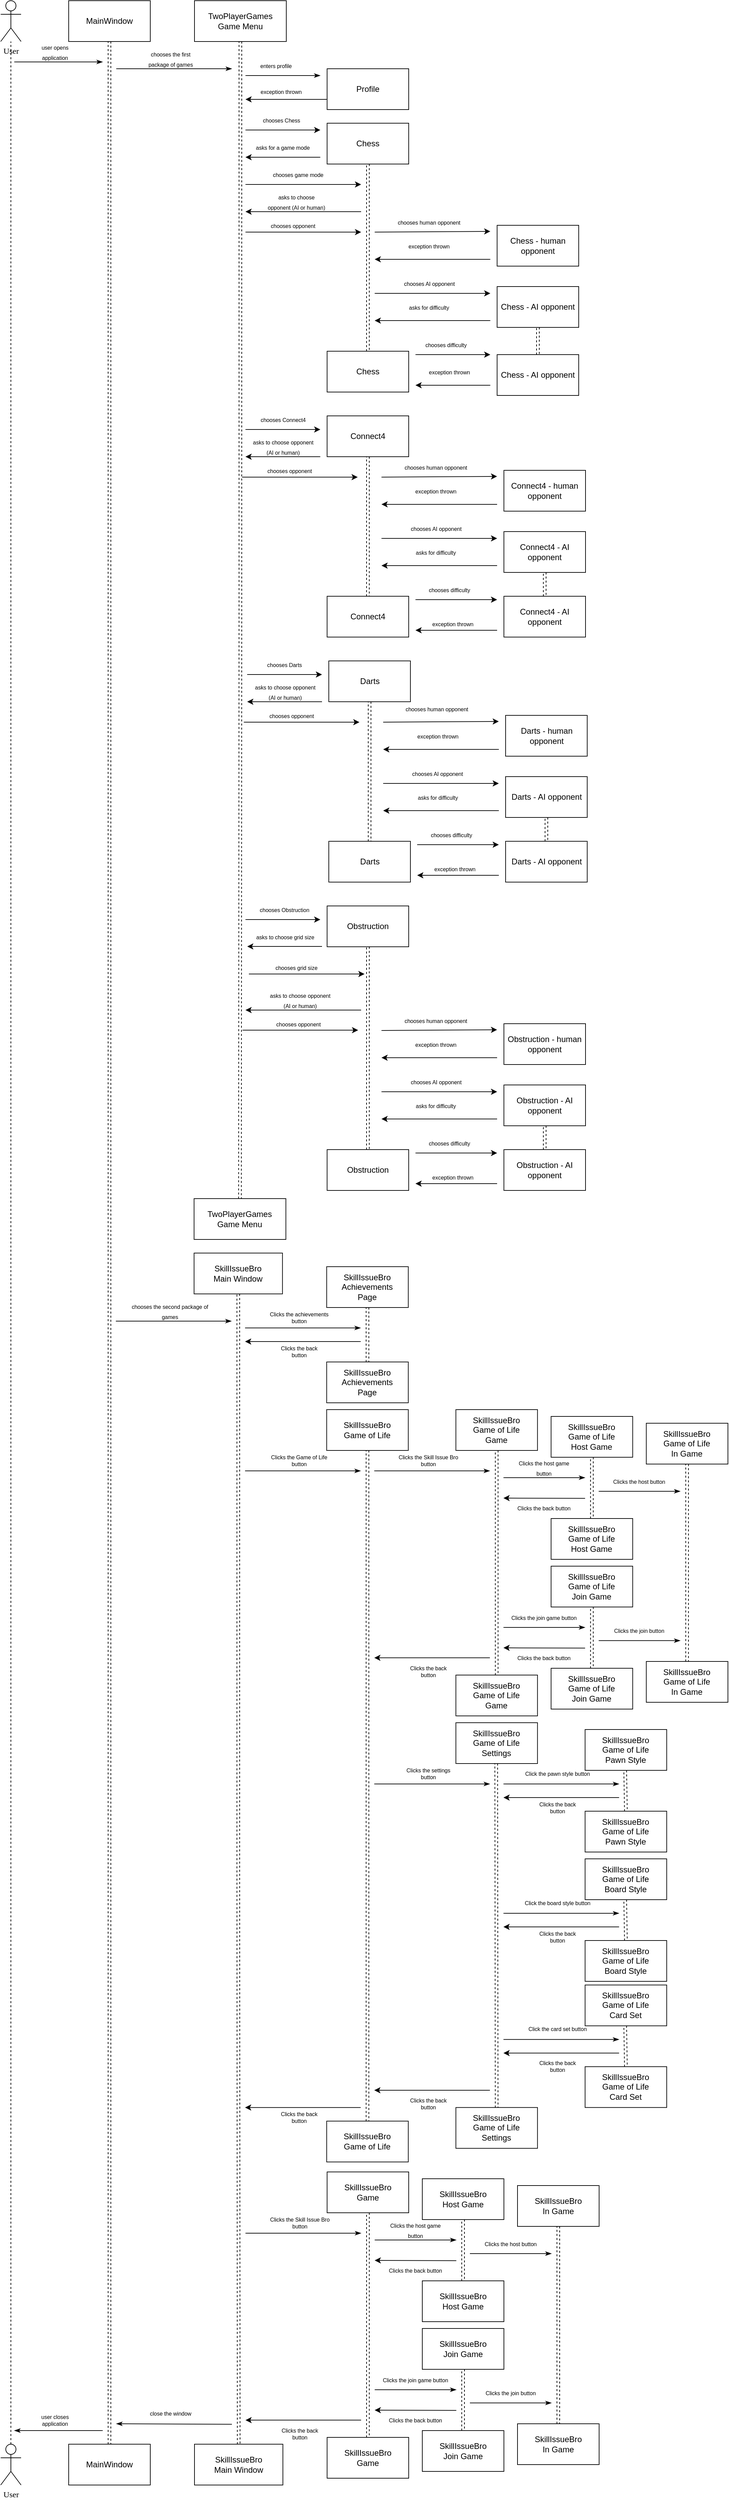 <mxfile version="24.4.6" type="device">
  <diagram name="Page-1" id="2YBvvXClWsGukQMizWep">
    <mxGraphModel dx="996" dy="2759" grid="1" gridSize="10" guides="1" tooltips="1" connect="1" arrows="1" fold="1" page="1" pageScale="1" pageWidth="850" pageHeight="1100" math="0" shadow="0">
      <root>
        <mxCell id="0" />
        <mxCell id="1" parent="0" />
        <mxCell id="l10hLeZLVECdgL6NMlWh-6" value="" style="edgeStyle=orthogonalEdgeStyle;rounded=0;orthogonalLoop=1;jettySize=auto;html=1;dashed=1;strokeColor=default;endArrow=none;endFill=0;exitX=0.5;exitY=0;exitDx=0;exitDy=0;exitPerimeter=0;" parent="1" source="l10hLeZLVECdgL6NMlWh-3" target="l10hLeZLVECdgL6NMlWh-5" edge="1">
          <mxGeometry relative="1" as="geometry">
            <mxPoint x="65" y="-170" as="sourcePoint" />
            <mxPoint x="65.037" y="-2150" as="targetPoint" />
            <Array as="points" />
          </mxGeometry>
        </mxCell>
        <mxCell id="l10hLeZLVECdgL6NMlWh-3" value="User" style="shape=umlActor;verticalLabelPosition=bottom;verticalAlign=top;html=1;outlineConnect=0;fontFamily=Comic Sans MS;" parent="1" vertex="1">
          <mxGeometry x="50.0" y="1440" width="30" height="60" as="geometry" />
        </mxCell>
        <mxCell id="l10hLeZLVECdgL6NMlWh-5" value="User" style="shape=umlActor;verticalLabelPosition=bottom;verticalAlign=top;html=1;outlineConnect=0;fontFamily=Comic Sans MS;" parent="1" vertex="1">
          <mxGeometry x="50" y="-2150" width="30" height="60" as="geometry" />
        </mxCell>
        <mxCell id="l10hLeZLVECdgL6NMlWh-10" value="MainWindow" style="rounded=0;whiteSpace=wrap;html=1;" parent="1" vertex="1">
          <mxGeometry x="150" y="-2150" width="120" height="60" as="geometry" />
        </mxCell>
        <mxCell id="l10hLeZLVECdgL6NMlWh-12" style="edgeStyle=orthogonalEdgeStyle;rounded=0;orthogonalLoop=1;jettySize=auto;html=1;exitX=0.5;exitY=0;exitDx=0;exitDy=0;entryX=0.5;entryY=1;entryDx=0;entryDy=0;endArrow=none;endFill=0;dashed=1;shape=link;" parent="1" source="l10hLeZLVECdgL6NMlWh-11" target="l10hLeZLVECdgL6NMlWh-10" edge="1">
          <mxGeometry relative="1" as="geometry">
            <mxPoint x="210.0" y="-160" as="sourcePoint" />
          </mxGeometry>
        </mxCell>
        <mxCell id="l10hLeZLVECdgL6NMlWh-11" value="MainWindow" style="rounded=0;whiteSpace=wrap;html=1;" parent="1" vertex="1">
          <mxGeometry x="150" y="1440" width="120" height="60" as="geometry" />
        </mxCell>
        <mxCell id="l10hLeZLVECdgL6NMlWh-13" value="" style="endArrow=classicThin;html=1;strokeWidth=1;rounded=0;endFill=1;" parent="1" edge="1">
          <mxGeometry width="50" height="50" relative="1" as="geometry">
            <mxPoint x="70" y="-2060" as="sourcePoint" />
            <mxPoint x="200" y="-2060" as="targetPoint" />
          </mxGeometry>
        </mxCell>
        <mxCell id="l10hLeZLVECdgL6NMlWh-15" value="&lt;span style=&quot;font-size: 8px;&quot;&gt;user opens application&lt;/span&gt;" style="text;html=1;align=center;verticalAlign=middle;whiteSpace=wrap;rounded=0;" parent="1" vertex="1">
          <mxGeometry x="100" y="-2090" width="60" height="30" as="geometry" />
        </mxCell>
        <mxCell id="l10hLeZLVECdgL6NMlWh-18" style="edgeStyle=orthogonalEdgeStyle;rounded=0;orthogonalLoop=1;jettySize=auto;html=1;entryX=0.5;entryY=0;entryDx=0;entryDy=0;shape=link;dashed=1;" parent="1" source="l10hLeZLVECdgL6NMlWh-16" target="l10hLeZLVECdgL6NMlWh-17" edge="1">
          <mxGeometry relative="1" as="geometry">
            <mxPoint x="402.5" y="-660" as="targetPoint" />
          </mxGeometry>
        </mxCell>
        <mxCell id="l10hLeZLVECdgL6NMlWh-16" value="&lt;font style=&quot;font-size: 12px;&quot;&gt;TwoPlayerGames&lt;/font&gt;&lt;div&gt;&lt;font style=&quot;font-size: 12px;&quot;&gt;Game Menu&lt;/font&gt;&lt;/div&gt;" style="rounded=0;whiteSpace=wrap;html=1;" parent="1" vertex="1">
          <mxGeometry x="335" y="-2150" width="135" height="60" as="geometry" />
        </mxCell>
        <mxCell id="l10hLeZLVECdgL6NMlWh-17" value="&lt;font style=&quot;font-size: 12px;&quot;&gt;TwoPlayerGames&lt;/font&gt;&lt;div&gt;&lt;font style=&quot;font-size: 12px;&quot;&gt;Game Menu&lt;/font&gt;&lt;/div&gt;" style="rounded=0;whiteSpace=wrap;html=1;" parent="1" vertex="1">
          <mxGeometry x="334.38" y="-390" width="135" height="60" as="geometry" />
        </mxCell>
        <mxCell id="l10hLeZLVECdgL6NMlWh-19" value="" style="endArrow=classicThin;html=1;strokeWidth=1;rounded=0;endFill=1;" parent="1" edge="1">
          <mxGeometry width="50" height="50" relative="1" as="geometry">
            <mxPoint x="220" y="-2050" as="sourcePoint" />
            <mxPoint x="390" y="-2050" as="targetPoint" />
          </mxGeometry>
        </mxCell>
        <mxCell id="l10hLeZLVECdgL6NMlWh-20" value="&lt;span style=&quot;font-size: 8px;&quot;&gt;chooses the first package of games&lt;/span&gt;" style="text;html=1;align=center;verticalAlign=middle;whiteSpace=wrap;rounded=0;" parent="1" vertex="1">
          <mxGeometry x="260" y="-2080" width="80" height="30" as="geometry" />
        </mxCell>
        <mxCell id="8p1hu90wys3ZK07bo3Df-3" style="edgeStyle=orthogonalEdgeStyle;rounded=0;orthogonalLoop=1;jettySize=auto;html=1;entryX=0.5;entryY=0;entryDx=0;entryDy=0;dashed=1;shape=link;" parent="1" source="8p1hu90wys3ZK07bo3Df-1" target="8p1hu90wys3ZK07bo3Df-2" edge="1">
          <mxGeometry relative="1" as="geometry" />
        </mxCell>
        <mxCell id="8p1hu90wys3ZK07bo3Df-1" value="SkillIssueBro&lt;br&gt;&lt;div&gt;Main Window&lt;/div&gt;" style="rounded=0;whiteSpace=wrap;html=1;" parent="1" vertex="1">
          <mxGeometry x="334.38" y="-310" width="130" height="60" as="geometry" />
        </mxCell>
        <mxCell id="8p1hu90wys3ZK07bo3Df-2" value="SkillIssueBro&lt;br&gt;&lt;div&gt;Main Window&lt;/div&gt;" style="rounded=0;whiteSpace=wrap;html=1;" parent="1" vertex="1">
          <mxGeometry x="335" y="1440" width="130" height="60" as="geometry" />
        </mxCell>
        <mxCell id="8p1hu90wys3ZK07bo3Df-4" value="" style="endArrow=classicThin;html=1;strokeWidth=1;rounded=0;endFill=1;" parent="1" edge="1">
          <mxGeometry width="50" height="50" relative="1" as="geometry">
            <mxPoint x="219.38" y="-210" as="sourcePoint" />
            <mxPoint x="389.38" y="-210" as="targetPoint" />
          </mxGeometry>
        </mxCell>
        <mxCell id="8p1hu90wys3ZK07bo3Df-5" value="&lt;span style=&quot;font-size: 8px;&quot;&gt;chooses the second package of games&lt;/span&gt;" style="text;html=1;align=center;verticalAlign=middle;whiteSpace=wrap;rounded=0;" parent="1" vertex="1">
          <mxGeometry x="229.38" y="-240" width="140" height="30" as="geometry" />
        </mxCell>
        <mxCell id="d5MzQgI0IvsRHTP4QtDK-3" value="Profile" style="rounded=0;whiteSpace=wrap;html=1;" parent="1" vertex="1">
          <mxGeometry x="530" y="-2050" width="120" height="60" as="geometry" />
        </mxCell>
        <mxCell id="8p1hu90wys3ZK07bo3Df-8" value="" style="edgeStyle=orthogonalEdgeStyle;rounded=0;orthogonalLoop=1;jettySize=auto;html=1;dashed=1;shape=link;" parent="1" source="8p1hu90wys3ZK07bo3Df-6" target="8p1hu90wys3ZK07bo3Df-7" edge="1">
          <mxGeometry relative="1" as="geometry" />
        </mxCell>
        <mxCell id="d5MzQgI0IvsRHTP4QtDK-7" value="" style="endArrow=classicThin;html=1;strokeWidth=1;rounded=0;endFill=1;entryX=1;entryY=1;entryDx=0;entryDy=0;" parent="1" edge="1">
          <mxGeometry width="50" height="50" relative="1" as="geometry">
            <mxPoint x="410" y="-2040" as="sourcePoint" />
            <mxPoint x="520" y="-2040" as="targetPoint" />
          </mxGeometry>
        </mxCell>
        <mxCell id="8p1hu90wys3ZK07bo3Df-6" value="SkillIssueBro&lt;br&gt;Achievements&lt;br&gt;Page" style="rounded=0;whiteSpace=wrap;html=1;" parent="1" vertex="1">
          <mxGeometry x="529.38" y="-290" width="120" height="60" as="geometry" />
        </mxCell>
        <mxCell id="d5MzQgI0IvsRHTP4QtDK-9" value="&lt;font style=&quot;font-size: 8px;&quot;&gt;enters profile&lt;/font&gt;" style="text;html=1;align=center;verticalAlign=middle;whiteSpace=wrap;rounded=0;" parent="1" vertex="1">
          <mxGeometry x="425" y="-2070" width="60" height="30" as="geometry" />
        </mxCell>
        <mxCell id="8p1hu90wys3ZK07bo3Df-7" value="SkillIssueBro&lt;br&gt;Achievements&lt;br&gt;Page" style="rounded=0;whiteSpace=wrap;html=1;" parent="1" vertex="1">
          <mxGeometry x="529.38" y="-150" width="120" height="60" as="geometry" />
        </mxCell>
        <mxCell id="d5MzQgI0IvsRHTP4QtDK-10" value="" style="endArrow=classic;html=1;rounded=0;strokeWidth=1;" parent="1" edge="1">
          <mxGeometry width="50" height="50" relative="1" as="geometry">
            <mxPoint x="530" y="-2005" as="sourcePoint" />
            <mxPoint x="410" y="-2005" as="targetPoint" />
          </mxGeometry>
        </mxCell>
        <mxCell id="8p1hu90wys3ZK07bo3Df-10" value="" style="endArrow=classicThin;html=1;strokeWidth=1;rounded=0;endFill=1;" parent="1" edge="1">
          <mxGeometry width="50" height="50" relative="1" as="geometry">
            <mxPoint x="409.38" y="-200" as="sourcePoint" />
            <mxPoint x="579.38" y="-200" as="targetPoint" />
          </mxGeometry>
        </mxCell>
        <mxCell id="d5MzQgI0IvsRHTP4QtDK-11" value="&lt;font style=&quot;font-size: 8px;&quot;&gt;exception thrown&lt;/font&gt;" style="text;html=1;align=center;verticalAlign=middle;whiteSpace=wrap;rounded=0;" parent="1" vertex="1">
          <mxGeometry x="425" y="-2030" width="75" height="25" as="geometry" />
        </mxCell>
        <mxCell id="8p1hu90wys3ZK07bo3Df-11" value="&lt;div style=&quot;font-size: 8px;&quot;&gt;&lt;font style=&quot;font-size: 8px;&quot;&gt;Clicks the achievements&lt;/font&gt;&lt;/div&gt;&lt;div style=&quot;font-size: 8px;&quot;&gt;&lt;font style=&quot;font-size: 8px;&quot;&gt;button&lt;font style=&quot;font-size: 8px;&quot;&gt;&lt;br&gt;&lt;/font&gt;&lt;/font&gt;&lt;/div&gt;" style="text;html=1;align=center;verticalAlign=middle;whiteSpace=wrap;rounded=0;" parent="1" vertex="1">
          <mxGeometry x="439.38" y="-230" width="100" height="30" as="geometry" />
        </mxCell>
        <mxCell id="d5MzQgI0IvsRHTP4QtDK-12" value="Chess" style="rounded=0;whiteSpace=wrap;html=1;" parent="1" vertex="1">
          <mxGeometry x="530" y="-1970" width="120" height="60" as="geometry" />
        </mxCell>
        <mxCell id="8p1hu90wys3ZK07bo3Df-12" value="" style="endArrow=none;html=1;rounded=0;startArrow=classic;startFill=1;" parent="1" edge="1">
          <mxGeometry width="50" height="50" relative="1" as="geometry">
            <mxPoint x="409.38" y="-180" as="sourcePoint" />
            <mxPoint x="579.38" y="-180" as="targetPoint" />
          </mxGeometry>
        </mxCell>
        <mxCell id="d5MzQgI0IvsRHTP4QtDK-13" value="" style="endArrow=classic;html=1;rounded=0;strokeWidth=1;" parent="1" edge="1">
          <mxGeometry width="50" height="50" relative="1" as="geometry">
            <mxPoint x="410" y="-1960" as="sourcePoint" />
            <mxPoint x="520" y="-1960" as="targetPoint" />
          </mxGeometry>
        </mxCell>
        <mxCell id="8p1hu90wys3ZK07bo3Df-13" value="&lt;div style=&quot;font-size: 8px;&quot;&gt;&lt;font style=&quot;font-size: 8px;&quot;&gt;Clicks the back&lt;/font&gt;&lt;/div&gt;&lt;div style=&quot;font-size: 8px;&quot;&gt;&lt;font style=&quot;font-size: 8px;&quot;&gt;button&lt;font style=&quot;font-size: 8px;&quot;&gt;&lt;br&gt;&lt;/font&gt;&lt;/font&gt;&lt;/div&gt;" style="text;html=1;align=center;verticalAlign=middle;whiteSpace=wrap;rounded=0;" parent="1" vertex="1">
          <mxGeometry x="439.38" y="-180" width="100" height="30" as="geometry" />
        </mxCell>
        <mxCell id="d5MzQgI0IvsRHTP4QtDK-14" value="&lt;font style=&quot;font-size: 8px;&quot;&gt;chooses Chess&lt;/font&gt;" style="text;html=1;align=center;verticalAlign=middle;whiteSpace=wrap;rounded=0;" parent="1" vertex="1">
          <mxGeometry x="432.5" y="-1990" width="60" height="30" as="geometry" />
        </mxCell>
        <mxCell id="8p1hu90wys3ZK07bo3Df-17" value="" style="edgeStyle=orthogonalEdgeStyle;rounded=0;orthogonalLoop=1;jettySize=auto;html=1;entryX=0.5;entryY=0;entryDx=0;entryDy=0;dashed=1;startArrow=none;startFill=0;endArrow=none;endFill=0;shape=link;" parent="1" source="8p1hu90wys3ZK07bo3Df-14" target="8p1hu90wys3ZK07bo3Df-15" edge="1">
          <mxGeometry relative="1" as="geometry">
            <mxPoint x="589.38" y="600" as="targetPoint" />
          </mxGeometry>
        </mxCell>
        <mxCell id="d5MzQgI0IvsRHTP4QtDK-16" style="edgeStyle=orthogonalEdgeStyle;rounded=0;orthogonalLoop=1;jettySize=auto;html=1;entryX=0.5;entryY=1;entryDx=0;entryDy=0;shape=link;dashed=1;" parent="1" source="d5MzQgI0IvsRHTP4QtDK-15" target="d5MzQgI0IvsRHTP4QtDK-12" edge="1">
          <mxGeometry relative="1" as="geometry" />
        </mxCell>
        <mxCell id="8p1hu90wys3ZK07bo3Df-14" value="&lt;div&gt;SkillIssueBro&lt;/div&gt;&lt;div&gt;Game of Life&lt;br&gt;&lt;/div&gt;" style="rounded=0;whiteSpace=wrap;html=1;" parent="1" vertex="1">
          <mxGeometry x="529.38" y="-80" width="120" height="60" as="geometry" />
        </mxCell>
        <mxCell id="d5MzQgI0IvsRHTP4QtDK-15" value="Chess" style="rounded=0;whiteSpace=wrap;html=1;" parent="1" vertex="1">
          <mxGeometry x="530" y="-1635" width="120" height="60" as="geometry" />
        </mxCell>
        <mxCell id="8p1hu90wys3ZK07bo3Df-15" value="&lt;div&gt;SkillIssueBro&lt;/div&gt;&lt;div&gt;Game of Life&lt;br&gt;&lt;/div&gt;" style="rounded=0;whiteSpace=wrap;html=1;" parent="1" vertex="1">
          <mxGeometry x="529.38" y="965.34" width="120" height="60" as="geometry" />
        </mxCell>
        <mxCell id="d5MzQgI0IvsRHTP4QtDK-17" value="" style="endArrow=classic;html=1;rounded=0;strokeWidth=1;" parent="1" edge="1">
          <mxGeometry width="50" height="50" relative="1" as="geometry">
            <mxPoint x="520" y="-1920" as="sourcePoint" />
            <mxPoint x="410" y="-1920" as="targetPoint" />
          </mxGeometry>
        </mxCell>
        <mxCell id="8p1hu90wys3ZK07bo3Df-18" value="&lt;div style=&quot;font-size: 8px;&quot;&gt;&lt;font style=&quot;font-size: 8px;&quot;&gt;Clicks the Game of Life&lt;br&gt;&lt;/font&gt;&lt;/div&gt;&lt;div style=&quot;font-size: 8px;&quot;&gt;&lt;font style=&quot;font-size: 8px;&quot;&gt;button&lt;font style=&quot;font-size: 8px;&quot;&gt;&lt;br&gt;&lt;/font&gt;&lt;/font&gt;&lt;/div&gt;" style="text;html=1;align=center;verticalAlign=middle;whiteSpace=wrap;rounded=0;" parent="1" vertex="1">
          <mxGeometry x="439.38" y="-20" width="100" height="30" as="geometry" />
        </mxCell>
        <mxCell id="d5MzQgI0IvsRHTP4QtDK-18" value="&lt;font style=&quot;font-size: 8px;&quot;&gt;asks for a game mode&lt;/font&gt;" style="text;html=1;align=center;verticalAlign=middle;whiteSpace=wrap;rounded=0;" parent="1" vertex="1">
          <mxGeometry x="421.25" y="-1950" width="87.5" height="30" as="geometry" />
        </mxCell>
        <mxCell id="8p1hu90wys3ZK07bo3Df-19" value="" style="endArrow=classicThin;html=1;strokeWidth=1;rounded=0;endFill=1;" parent="1" edge="1">
          <mxGeometry width="50" height="50" relative="1" as="geometry">
            <mxPoint x="409.38" y="10" as="sourcePoint" />
            <mxPoint x="579.38" y="10" as="targetPoint" />
          </mxGeometry>
        </mxCell>
        <mxCell id="d5MzQgI0IvsRHTP4QtDK-19" value="" style="endArrow=classic;html=1;rounded=0;strokeWidth=1;" parent="1" edge="1">
          <mxGeometry width="50" height="50" relative="1" as="geometry">
            <mxPoint x="410" y="-1880" as="sourcePoint" />
            <mxPoint x="580" y="-1880" as="targetPoint" />
            <Array as="points" />
          </mxGeometry>
        </mxCell>
        <mxCell id="8p1hu90wys3ZK07bo3Df-20" value="" style="endArrow=none;html=1;rounded=0;startArrow=classic;startFill=1;" parent="1" edge="1">
          <mxGeometry width="50" height="50" relative="1" as="geometry">
            <mxPoint x="409.38" y="945.34" as="sourcePoint" />
            <mxPoint x="579.38" y="945.34" as="targetPoint" />
          </mxGeometry>
        </mxCell>
        <mxCell id="d5MzQgI0IvsRHTP4QtDK-21" value="&lt;font style=&quot;font-size: 8px;&quot;&gt;chooses game mode&lt;/font&gt;" style="text;html=1;align=center;verticalAlign=middle;whiteSpace=wrap;rounded=0;" parent="1" vertex="1">
          <mxGeometry x="445" y="-1910" width="85" height="30" as="geometry" />
        </mxCell>
        <mxCell id="8p1hu90wys3ZK07bo3Df-21" value="&lt;div style=&quot;font-size: 8px;&quot;&gt;&lt;font style=&quot;font-size: 8px;&quot;&gt;Clicks the back&lt;/font&gt;&lt;/div&gt;&lt;div style=&quot;font-size: 8px;&quot;&gt;&lt;font style=&quot;font-size: 8px;&quot;&gt;button&lt;font style=&quot;font-size: 8px;&quot;&gt;&lt;br&gt;&lt;/font&gt;&lt;/font&gt;&lt;/div&gt;" style="text;html=1;align=center;verticalAlign=middle;whiteSpace=wrap;rounded=0;" parent="1" vertex="1">
          <mxGeometry x="439.38" y="945.34" width="100" height="30" as="geometry" />
        </mxCell>
        <mxCell id="d5MzQgI0IvsRHTP4QtDK-22" value="" style="endArrow=classic;html=1;rounded=0;strokeWidth=1;" parent="1" edge="1">
          <mxGeometry width="50" height="50" relative="1" as="geometry">
            <mxPoint x="580" y="-1840" as="sourcePoint" />
            <mxPoint x="410" y="-1840" as="targetPoint" />
          </mxGeometry>
        </mxCell>
        <mxCell id="8p1hu90wys3ZK07bo3Df-22" value="" style="endArrow=none;html=1;strokeWidth=1;rounded=0;endFill=0;startArrow=classicThin;startFill=1;" parent="1" edge="1">
          <mxGeometry width="50" height="50" relative="1" as="geometry">
            <mxPoint x="70" y="1420" as="sourcePoint" />
            <mxPoint x="200" y="1420" as="targetPoint" />
          </mxGeometry>
        </mxCell>
        <mxCell id="d5MzQgI0IvsRHTP4QtDK-23" value="&lt;font style=&quot;font-size: 8px;&quot;&gt;asks to choose opponent (AI or human)&lt;/font&gt;" style="text;html=1;align=center;verticalAlign=middle;whiteSpace=wrap;rounded=0;" parent="1" vertex="1">
          <mxGeometry x="440" y="-1870" width="90" height="30" as="geometry" />
        </mxCell>
        <mxCell id="8p1hu90wys3ZK07bo3Df-23" value="&lt;div style=&quot;font-size: 8px;&quot;&gt;&lt;font style=&quot;font-size: 8px;&quot;&gt;user closes&lt;/font&gt;&lt;/div&gt;&lt;div style=&quot;font-size: 8px;&quot;&gt;&lt;font style=&quot;font-size: 8px;&quot;&gt;application&lt;font style=&quot;font-size: 8px;&quot;&gt;&lt;br style=&quot;font-size: 8px;&quot;&gt;&lt;/font&gt;&lt;/font&gt;&lt;/div&gt;" style="text;html=1;align=center;verticalAlign=middle;whiteSpace=wrap;rounded=0;fontSize=8;" parent="1" vertex="1">
          <mxGeometry x="100" y="1390" width="60" height="30" as="geometry" />
        </mxCell>
        <mxCell id="d5MzQgI0IvsRHTP4QtDK-24" value="" style="endArrow=classic;html=1;rounded=0;strokeWidth=1;" parent="1" edge="1">
          <mxGeometry width="50" height="50" relative="1" as="geometry">
            <mxPoint x="410" y="-1810" as="sourcePoint" />
            <mxPoint x="580" y="-1810" as="targetPoint" />
          </mxGeometry>
        </mxCell>
        <mxCell id="d5MzQgI0IvsRHTP4QtDK-25" value="&lt;font style=&quot;font-size: 8px;&quot;&gt;chooses opponent&lt;/font&gt;" style="text;html=1;align=center;verticalAlign=middle;whiteSpace=wrap;rounded=0;" parent="1" vertex="1">
          <mxGeometry x="445" y="-1830" width="70" height="20" as="geometry" />
        </mxCell>
        <mxCell id="d5MzQgI0IvsRHTP4QtDK-26" value="Chess - human opponent" style="rounded=0;whiteSpace=wrap;html=1;" parent="1" vertex="1">
          <mxGeometry x="780" y="-1820" width="120" height="60" as="geometry" />
        </mxCell>
        <mxCell id="i80eWm8D1azyvvJ_BBGj-1" value="SkillIssueBro&lt;br&gt;Game" style="rounded=0;whiteSpace=wrap;html=1;" parent="1" vertex="1">
          <mxGeometry x="530.0" y="1040" width="120" height="60" as="geometry" />
        </mxCell>
        <mxCell id="d5MzQgI0IvsRHTP4QtDK-27" value="" style="endArrow=classic;html=1;rounded=0;strokeWidth=1;" parent="1" edge="1">
          <mxGeometry width="50" height="50" relative="1" as="geometry">
            <mxPoint x="600" y="-1810" as="sourcePoint" />
            <mxPoint x="770" y="-1811.05" as="targetPoint" />
          </mxGeometry>
        </mxCell>
        <mxCell id="i80eWm8D1azyvvJ_BBGj-2" value="&lt;div style=&quot;font-size: 8px;&quot;&gt;&lt;font style=&quot;font-size: 8px;&quot;&gt;Clicks the Skill Issue Bro&lt;/font&gt;&lt;/div&gt;&lt;div style=&quot;font-size: 8px;&quot;&gt;&lt;font style=&quot;font-size: 8px;&quot;&gt;button&lt;font style=&quot;font-size: 8px;&quot;&gt;&lt;br&gt;&lt;/font&gt;&lt;/font&gt;&lt;/div&gt;" style="text;html=1;align=center;verticalAlign=middle;whiteSpace=wrap;rounded=0;" parent="1" vertex="1">
          <mxGeometry x="440" y="1100" width="100" height="30" as="geometry" />
        </mxCell>
        <mxCell id="d5MzQgI0IvsRHTP4QtDK-28" value="&lt;font style=&quot;font-size: 8px;&quot;&gt;chooses human opponent&lt;/font&gt;" style="text;html=1;align=center;verticalAlign=middle;whiteSpace=wrap;rounded=0;" parent="1" vertex="1">
          <mxGeometry x="630" y="-1840" width="100" height="30" as="geometry" />
        </mxCell>
        <mxCell id="i80eWm8D1azyvvJ_BBGj-3" value="" style="endArrow=classicThin;html=1;strokeWidth=1;rounded=0;endFill=1;" parent="1" edge="1">
          <mxGeometry width="50" height="50" relative="1" as="geometry">
            <mxPoint x="410" y="1130" as="sourcePoint" />
            <mxPoint x="580.0" y="1130" as="targetPoint" />
          </mxGeometry>
        </mxCell>
        <mxCell id="d5MzQgI0IvsRHTP4QtDK-29" value="" style="endArrow=classic;html=1;rounded=0;strokeWidth=1;" parent="1" edge="1">
          <mxGeometry width="50" height="50" relative="1" as="geometry">
            <mxPoint x="770" y="-1770" as="sourcePoint" />
            <mxPoint x="600" y="-1770" as="targetPoint" />
          </mxGeometry>
        </mxCell>
        <mxCell id="i80eWm8D1azyvvJ_BBGj-4" value="" style="endArrow=none;html=1;rounded=0;startArrow=classic;startFill=1;" parent="1" edge="1">
          <mxGeometry width="50" height="50" relative="1" as="geometry">
            <mxPoint x="410" y="1404.66" as="sourcePoint" />
            <mxPoint x="580.0" y="1404.66" as="targetPoint" />
          </mxGeometry>
        </mxCell>
        <mxCell id="d5MzQgI0IvsRHTP4QtDK-30" value="&lt;font style=&quot;font-size: 8px;&quot;&gt;exception thrown&lt;/font&gt;" style="text;html=1;align=center;verticalAlign=middle;whiteSpace=wrap;rounded=0;" parent="1" vertex="1">
          <mxGeometry x="640" y="-1805" width="80" height="30" as="geometry" />
        </mxCell>
        <mxCell id="i80eWm8D1azyvvJ_BBGj-5" value="&lt;div style=&quot;font-size: 8px;&quot;&gt;&lt;font style=&quot;font-size: 8px;&quot;&gt;Clicks the back&lt;/font&gt;&lt;/div&gt;&lt;div style=&quot;font-size: 8px;&quot;&gt;&lt;font style=&quot;font-size: 8px;&quot;&gt;button&lt;font style=&quot;font-size: 8px;&quot;&gt;&lt;br&gt;&lt;/font&gt;&lt;/font&gt;&lt;/div&gt;" style="text;html=1;align=center;verticalAlign=middle;whiteSpace=wrap;rounded=0;" parent="1" vertex="1">
          <mxGeometry x="440" y="1410" width="100" height="30" as="geometry" />
        </mxCell>
        <mxCell id="d5MzQgI0IvsRHTP4QtDK-31" value="Chess - AI opponent" style="rounded=0;whiteSpace=wrap;html=1;" parent="1" vertex="1">
          <mxGeometry x="780" y="-1730" width="120" height="60" as="geometry" />
        </mxCell>
        <mxCell id="i80eWm8D1azyvvJ_BBGj-6" value="SkillIssueBro&lt;br&gt;Game" style="rounded=0;whiteSpace=wrap;html=1;" parent="1" vertex="1">
          <mxGeometry x="530.0" y="1430" width="120" height="60" as="geometry" />
        </mxCell>
        <mxCell id="d5MzQgI0IvsRHTP4QtDK-33" value="" style="endArrow=classic;html=1;rounded=0;strokeWidth=1;" parent="1" edge="1">
          <mxGeometry width="50" height="50" relative="1" as="geometry">
            <mxPoint x="600" y="-1720" as="sourcePoint" />
            <mxPoint x="770" y="-1720" as="targetPoint" />
          </mxGeometry>
        </mxCell>
        <mxCell id="i80eWm8D1azyvvJ_BBGj-7" value="" style="edgeStyle=orthogonalEdgeStyle;rounded=0;orthogonalLoop=1;jettySize=auto;html=1;entryX=0.5;entryY=0;entryDx=0;entryDy=0;dashed=1;startArrow=none;startFill=0;endArrow=none;endFill=0;shape=link;exitX=0.5;exitY=1;exitDx=0;exitDy=0;" parent="1" source="i80eWm8D1azyvvJ_BBGj-1" target="i80eWm8D1azyvvJ_BBGj-6" edge="1">
          <mxGeometry relative="1" as="geometry">
            <mxPoint x="589.76" y="280" as="targetPoint" />
            <mxPoint x="590.0" y="160" as="sourcePoint" />
          </mxGeometry>
        </mxCell>
        <mxCell id="d5MzQgI0IvsRHTP4QtDK-34" value="&lt;font style=&quot;font-size: 8px;&quot;&gt;chooses AI opponent&lt;/font&gt;" style="text;html=1;align=center;verticalAlign=middle;whiteSpace=wrap;rounded=0;" parent="1" vertex="1">
          <mxGeometry x="637.5" y="-1750" width="85" height="30" as="geometry" />
        </mxCell>
        <mxCell id="i80eWm8D1azyvvJ_BBGj-8" value="&lt;div&gt;close the window&lt;/div&gt;" style="text;html=1;align=center;verticalAlign=middle;whiteSpace=wrap;rounded=0;fontSize=8;" parent="1" vertex="1">
          <mxGeometry x="260" y="1380" width="80" height="30" as="geometry" />
        </mxCell>
        <mxCell id="d5MzQgI0IvsRHTP4QtDK-35" value="" style="endArrow=classic;html=1;rounded=0;strokeWidth=1;" parent="1" edge="1">
          <mxGeometry width="50" height="50" relative="1" as="geometry">
            <mxPoint x="770" y="-1680" as="sourcePoint" />
            <mxPoint x="600" y="-1680" as="targetPoint" />
          </mxGeometry>
        </mxCell>
        <mxCell id="i80eWm8D1azyvvJ_BBGj-9" value="" style="endArrow=none;html=1;strokeWidth=1;rounded=0;endFill=0;startArrow=classicThin;startFill=1;" parent="1" edge="1">
          <mxGeometry width="50" height="50" relative="1" as="geometry">
            <mxPoint x="220" y="1410" as="sourcePoint" />
            <mxPoint x="390" y="1410.69" as="targetPoint" />
          </mxGeometry>
        </mxCell>
        <mxCell id="d5MzQgI0IvsRHTP4QtDK-36" value="&lt;font style=&quot;font-size: 8px;&quot;&gt;asks for difficulty&lt;/font&gt;" style="text;html=1;align=center;verticalAlign=middle;whiteSpace=wrap;rounded=0;" parent="1" vertex="1">
          <mxGeometry x="640" y="-1715" width="80" height="30" as="geometry" />
        </mxCell>
        <mxCell id="i80eWm8D1azyvvJ_BBGj-10" value="SkillIssueBro&lt;br&gt;&lt;div&gt;Host Game&lt;/div&gt;" style="rounded=0;whiteSpace=wrap;html=1;" parent="1" vertex="1">
          <mxGeometry x="670.0" y="1050" width="120" height="60" as="geometry" />
        </mxCell>
        <mxCell id="d5MzQgI0IvsRHTP4QtDK-38" style="edgeStyle=orthogonalEdgeStyle;rounded=0;orthogonalLoop=1;jettySize=auto;html=1;entryX=0.5;entryY=1;entryDx=0;entryDy=0;shape=link;dashed=1;" parent="1" source="d5MzQgI0IvsRHTP4QtDK-37" target="d5MzQgI0IvsRHTP4QtDK-31" edge="1">
          <mxGeometry relative="1" as="geometry" />
        </mxCell>
        <mxCell id="i80eWm8D1azyvvJ_BBGj-11" value="SkillIssueBro&lt;br&gt;Host Game" style="rounded=0;whiteSpace=wrap;html=1;" parent="1" vertex="1">
          <mxGeometry x="670.0" y="1200" width="120" height="60" as="geometry" />
        </mxCell>
        <mxCell id="d5MzQgI0IvsRHTP4QtDK-37" value="Chess - AI opponent" style="rounded=0;whiteSpace=wrap;html=1;" parent="1" vertex="1">
          <mxGeometry x="780" y="-1630" width="120" height="60" as="geometry" />
        </mxCell>
        <mxCell id="i80eWm8D1azyvvJ_BBGj-12" value="" style="edgeStyle=orthogonalEdgeStyle;rounded=0;orthogonalLoop=1;jettySize=auto;html=1;entryX=0.5;entryY=0;entryDx=0;entryDy=0;dashed=1;startArrow=none;startFill=0;endArrow=none;endFill=0;shape=link;exitX=0.5;exitY=1;exitDx=0;exitDy=0;" parent="1" source="i80eWm8D1azyvvJ_BBGj-10" target="i80eWm8D1azyvvJ_BBGj-11" edge="1">
          <mxGeometry relative="1" as="geometry">
            <mxPoint x="729.76" y="280" as="targetPoint" />
            <mxPoint x="730.0" y="160" as="sourcePoint" />
          </mxGeometry>
        </mxCell>
        <mxCell id="d5MzQgI0IvsRHTP4QtDK-39" value="" style="endArrow=classic;html=1;rounded=0;strokeWidth=1;" parent="1" edge="1">
          <mxGeometry width="50" height="50" relative="1" as="geometry">
            <mxPoint x="660" y="-1630" as="sourcePoint" />
            <mxPoint x="770" y="-1630" as="targetPoint" />
          </mxGeometry>
        </mxCell>
        <mxCell id="i80eWm8D1azyvvJ_BBGj-13" value="&lt;div&gt;SkillIssueBro&lt;/div&gt;&lt;div&gt;Join Game&lt;/div&gt;" style="rounded=0;whiteSpace=wrap;html=1;" parent="1" vertex="1">
          <mxGeometry x="670.0" y="1420" width="120" height="60" as="geometry" />
        </mxCell>
        <mxCell id="d5MzQgI0IvsRHTP4QtDK-40" value="&lt;font style=&quot;font-size: 8px;&quot;&gt;chooses difficulty&lt;/font&gt;" style="text;html=1;align=center;verticalAlign=middle;whiteSpace=wrap;rounded=0;" parent="1" vertex="1">
          <mxGeometry x="670" y="-1660" width="70" height="30" as="geometry" />
        </mxCell>
        <mxCell id="i80eWm8D1azyvvJ_BBGj-14" value="SkillIssueBro&lt;br&gt;&lt;div&gt;Join Game&lt;/div&gt;" style="rounded=0;whiteSpace=wrap;html=1;" parent="1" vertex="1">
          <mxGeometry x="670.0" y="1270" width="120" height="60" as="geometry" />
        </mxCell>
        <mxCell id="d5MzQgI0IvsRHTP4QtDK-41" value="" style="endArrow=classic;html=1;rounded=0;strokeWidth=1;" parent="1" edge="1">
          <mxGeometry width="50" height="50" relative="1" as="geometry">
            <mxPoint x="770" y="-1585" as="sourcePoint" />
            <mxPoint x="660" y="-1585" as="targetPoint" />
          </mxGeometry>
        </mxCell>
        <mxCell id="i80eWm8D1azyvvJ_BBGj-15" value="" style="edgeStyle=orthogonalEdgeStyle;rounded=0;orthogonalLoop=1;jettySize=auto;html=1;entryX=0.5;entryY=0;entryDx=0;entryDy=0;dashed=1;startArrow=none;startFill=0;endArrow=none;endFill=0;shape=link;exitX=0.5;exitY=1;exitDx=0;exitDy=0;" parent="1" source="i80eWm8D1azyvvJ_BBGj-14" target="i80eWm8D1azyvvJ_BBGj-13" edge="1">
          <mxGeometry relative="1" as="geometry">
            <mxPoint x="729.76" y="540" as="targetPoint" />
            <mxPoint x="730.0" y="420" as="sourcePoint" />
          </mxGeometry>
        </mxCell>
        <mxCell id="d5MzQgI0IvsRHTP4QtDK-42" value="&lt;font style=&quot;font-size: 8px;&quot;&gt;exception thrown&lt;/font&gt;" style="text;html=1;align=center;verticalAlign=middle;whiteSpace=wrap;rounded=0;" parent="1" vertex="1">
          <mxGeometry x="670" y="-1620" width="80" height="30" as="geometry" />
        </mxCell>
        <mxCell id="i80eWm8D1azyvvJ_BBGj-16" value="&lt;font style=&quot;font-size: 8px;&quot;&gt;Clicks the host game button&lt;br&gt;&lt;/font&gt;" style="text;html=1;align=center;verticalAlign=middle;whiteSpace=wrap;rounded=0;" parent="1" vertex="1">
          <mxGeometry x="610.0" y="1110" width="100" height="30" as="geometry" />
        </mxCell>
        <mxCell id="d5MzQgI0IvsRHTP4QtDK-43" value="Connect4" style="rounded=0;whiteSpace=wrap;html=1;" parent="1" vertex="1">
          <mxGeometry x="530" y="-1540" width="120" height="60" as="geometry" />
        </mxCell>
        <mxCell id="i80eWm8D1azyvvJ_BBGj-17" value="" style="endArrow=classicThin;html=1;strokeWidth=1;rounded=0;endFill=1;" parent="1" edge="1">
          <mxGeometry width="50" height="50" relative="1" as="geometry">
            <mxPoint x="600.0" y="1140" as="sourcePoint" />
            <mxPoint x="720.0" y="1140" as="targetPoint" />
          </mxGeometry>
        </mxCell>
        <mxCell id="d5MzQgI0IvsRHTP4QtDK-44" value="" style="endArrow=classic;html=1;rounded=0;strokeWidth=1;" parent="1" edge="1">
          <mxGeometry width="50" height="50" relative="1" as="geometry">
            <mxPoint x="410" y="-1520" as="sourcePoint" />
            <mxPoint x="520" y="-1520" as="targetPoint" />
          </mxGeometry>
        </mxCell>
        <mxCell id="i80eWm8D1azyvvJ_BBGj-18" value="&lt;div style=&quot;font-size: 8px;&quot;&gt;&lt;font style=&quot;font-size: 8px;&quot;&gt;Clicks the back button&lt;font style=&quot;font-size: 8px;&quot;&gt;&lt;br&gt;&lt;/font&gt;&lt;/font&gt;&lt;/div&gt;" style="text;html=1;align=center;verticalAlign=middle;whiteSpace=wrap;rounded=0;" parent="1" vertex="1">
          <mxGeometry x="610.0" y="1170" width="100" height="30" as="geometry" />
        </mxCell>
        <mxCell id="d5MzQgI0IvsRHTP4QtDK-45" value="&lt;font style=&quot;font-size: 8px;&quot;&gt;chooses Connect4&lt;/font&gt;" style="text;html=1;align=center;verticalAlign=middle;whiteSpace=wrap;rounded=0;" parent="1" vertex="1">
          <mxGeometry x="428.75" y="-1550" width="72.5" height="30" as="geometry" />
        </mxCell>
        <mxCell id="i80eWm8D1azyvvJ_BBGj-19" value="" style="endArrow=none;html=1;rounded=0;startArrow=classic;startFill=1;" parent="1" edge="1">
          <mxGeometry width="50" height="50" relative="1" as="geometry">
            <mxPoint x="600.0" y="1170" as="sourcePoint" />
            <mxPoint x="720.0" y="1170.34" as="targetPoint" />
          </mxGeometry>
        </mxCell>
        <mxCell id="d5MzQgI0IvsRHTP4QtDK-47" style="edgeStyle=orthogonalEdgeStyle;rounded=0;orthogonalLoop=1;jettySize=auto;html=1;entryX=0.5;entryY=1;entryDx=0;entryDy=0;shape=link;dashed=1;" parent="1" source="d5MzQgI0IvsRHTP4QtDK-46" target="d5MzQgI0IvsRHTP4QtDK-43" edge="1">
          <mxGeometry relative="1" as="geometry" />
        </mxCell>
        <mxCell id="i80eWm8D1azyvvJ_BBGj-20" value="&lt;div style=&quot;font-size: 8px;&quot;&gt;&lt;font style=&quot;font-size: 8px;&quot;&gt;Clicks the back button&lt;font style=&quot;font-size: 8px;&quot;&gt;&lt;br&gt;&lt;/font&gt;&lt;/font&gt;&lt;/div&gt;" style="text;html=1;align=center;verticalAlign=middle;whiteSpace=wrap;rounded=0;" parent="1" vertex="1">
          <mxGeometry x="610.0" y="1390" width="100" height="30" as="geometry" />
        </mxCell>
        <mxCell id="d5MzQgI0IvsRHTP4QtDK-46" value="Connect4" style="rounded=0;whiteSpace=wrap;html=1;" parent="1" vertex="1">
          <mxGeometry x="530" y="-1275" width="120" height="60" as="geometry" />
        </mxCell>
        <mxCell id="i80eWm8D1azyvvJ_BBGj-21" value="" style="endArrow=none;html=1;rounded=0;startArrow=classic;startFill=1;" parent="1" edge="1">
          <mxGeometry width="50" height="50" relative="1" as="geometry">
            <mxPoint x="600.0" y="1390" as="sourcePoint" />
            <mxPoint x="720.0" y="1390.34" as="targetPoint" />
          </mxGeometry>
        </mxCell>
        <mxCell id="d5MzQgI0IvsRHTP4QtDK-52" value="" style="endArrow=classic;html=1;rounded=0;strokeWidth=1;" parent="1" edge="1">
          <mxGeometry width="50" height="50" relative="1" as="geometry">
            <mxPoint x="520" y="-1480" as="sourcePoint" />
            <mxPoint x="410" y="-1480" as="targetPoint" />
            <Array as="points" />
          </mxGeometry>
        </mxCell>
        <mxCell id="i80eWm8D1azyvvJ_BBGj-22" value="" style="endArrow=classicThin;html=1;strokeWidth=1;rounded=0;endFill=1;" parent="1" edge="1">
          <mxGeometry width="50" height="50" relative="1" as="geometry">
            <mxPoint x="600.0" y="1360" as="sourcePoint" />
            <mxPoint x="720.0" y="1360" as="targetPoint" />
          </mxGeometry>
        </mxCell>
        <mxCell id="d5MzQgI0IvsRHTP4QtDK-53" value="&lt;font style=&quot;font-size: 8px;&quot;&gt;asks to choose opponent (AI or human)&lt;/font&gt;" style="text;html=1;align=center;verticalAlign=middle;whiteSpace=wrap;rounded=0;" parent="1" vertex="1">
          <mxGeometry x="416.25" y="-1510" width="98.75" height="30" as="geometry" />
        </mxCell>
        <mxCell id="i80eWm8D1azyvvJ_BBGj-23" value="&lt;div&gt;&lt;font style=&quot;font-size: 8px;&quot;&gt;Clicks the join game button&lt;/font&gt;&lt;/div&gt;" style="text;html=1;align=center;verticalAlign=middle;whiteSpace=wrap;rounded=0;" parent="1" vertex="1">
          <mxGeometry x="610.0" y="1330" width="100" height="30" as="geometry" />
        </mxCell>
        <mxCell id="d5MzQgI0IvsRHTP4QtDK-54" value="" style="endArrow=classic;html=1;rounded=0;strokeWidth=1;" parent="1" edge="1">
          <mxGeometry width="50" height="50" relative="1" as="geometry">
            <mxPoint x="405" y="-1450" as="sourcePoint" />
            <mxPoint x="575" y="-1450" as="targetPoint" />
          </mxGeometry>
        </mxCell>
        <mxCell id="i80eWm8D1azyvvJ_BBGj-27" value="" style="edgeStyle=orthogonalEdgeStyle;rounded=0;orthogonalLoop=1;jettySize=auto;html=1;endArrow=none;endFill=0;dashed=1;shape=link;" parent="1" source="i80eWm8D1azyvvJ_BBGj-24" target="i80eWm8D1azyvvJ_BBGj-26" edge="1">
          <mxGeometry relative="1" as="geometry" />
        </mxCell>
        <mxCell id="d5MzQgI0IvsRHTP4QtDK-55" value="&lt;font style=&quot;font-size: 8px;&quot;&gt;chooses opponent&lt;/font&gt;" style="text;html=1;align=center;verticalAlign=middle;whiteSpace=wrap;rounded=0;" parent="1" vertex="1">
          <mxGeometry x="440" y="-1470" width="70" height="20" as="geometry" />
        </mxCell>
        <mxCell id="i80eWm8D1azyvvJ_BBGj-24" value="SkillIssueBro&lt;br&gt;&lt;div&gt;In Game&lt;/div&gt;" style="rounded=0;whiteSpace=wrap;html=1;" parent="1" vertex="1">
          <mxGeometry x="810.0" y="1060" width="120" height="60" as="geometry" />
        </mxCell>
        <mxCell id="d5MzQgI0IvsRHTP4QtDK-56" value="Connect4 - human opponent" style="rounded=0;whiteSpace=wrap;html=1;" parent="1" vertex="1">
          <mxGeometry x="790" y="-1460" width="120" height="60" as="geometry" />
        </mxCell>
        <mxCell id="i80eWm8D1azyvvJ_BBGj-26" value="SkillIssueBro&lt;br&gt;&lt;div&gt;In Game&lt;/div&gt;" style="rounded=0;whiteSpace=wrap;html=1;" parent="1" vertex="1">
          <mxGeometry x="810.0" y="1410" width="120" height="60" as="geometry" />
        </mxCell>
        <mxCell id="d5MzQgI0IvsRHTP4QtDK-57" value="" style="endArrow=classic;html=1;rounded=0;strokeWidth=1;" parent="1" edge="1">
          <mxGeometry width="50" height="50" relative="1" as="geometry">
            <mxPoint x="610" y="-1450" as="sourcePoint" />
            <mxPoint x="780" y="-1451.05" as="targetPoint" />
          </mxGeometry>
        </mxCell>
        <mxCell id="i80eWm8D1azyvvJ_BBGj-28" value="" style="endArrow=classicThin;html=1;strokeWidth=1;rounded=0;endFill=1;" parent="1" edge="1">
          <mxGeometry width="50" height="50" relative="1" as="geometry">
            <mxPoint x="740.0" y="1160" as="sourcePoint" />
            <mxPoint x="860.0" y="1160" as="targetPoint" />
          </mxGeometry>
        </mxCell>
        <mxCell id="d5MzQgI0IvsRHTP4QtDK-58" value="&lt;font style=&quot;font-size: 8px;&quot;&gt;chooses human opponent&lt;/font&gt;" style="text;html=1;align=center;verticalAlign=middle;whiteSpace=wrap;rounded=0;" parent="1" vertex="1">
          <mxGeometry x="640" y="-1480" width="100" height="30" as="geometry" />
        </mxCell>
        <mxCell id="i80eWm8D1azyvvJ_BBGj-29" value="&lt;font style=&quot;font-size: 8px;&quot;&gt;Clicks the host button&lt;br&gt;&lt;/font&gt;" style="text;html=1;align=center;verticalAlign=middle;whiteSpace=wrap;rounded=0;" parent="1" vertex="1">
          <mxGeometry x="750.0" y="1130" width="100" height="30" as="geometry" />
        </mxCell>
        <mxCell id="d5MzQgI0IvsRHTP4QtDK-59" value="" style="endArrow=classic;html=1;rounded=0;strokeWidth=1;" parent="1" edge="1">
          <mxGeometry width="50" height="50" relative="1" as="geometry">
            <mxPoint x="780" y="-1410" as="sourcePoint" />
            <mxPoint x="610" y="-1410" as="targetPoint" />
          </mxGeometry>
        </mxCell>
        <mxCell id="i80eWm8D1azyvvJ_BBGj-30" value="&lt;div&gt;&lt;font style=&quot;font-size: 8px;&quot;&gt;Clicks the join button&lt;/font&gt;&lt;/div&gt;" style="text;html=1;align=center;verticalAlign=middle;whiteSpace=wrap;rounded=0;" parent="1" vertex="1">
          <mxGeometry x="750.0" y="1349.43" width="100" height="30" as="geometry" />
        </mxCell>
        <mxCell id="d5MzQgI0IvsRHTP4QtDK-60" value="&lt;font style=&quot;font-size: 8px;&quot;&gt;exception thrown&lt;/font&gt;" style="text;html=1;align=center;verticalAlign=middle;whiteSpace=wrap;rounded=0;" parent="1" vertex="1">
          <mxGeometry x="650" y="-1445" width="80" height="30" as="geometry" />
        </mxCell>
        <mxCell id="i80eWm8D1azyvvJ_BBGj-31" value="" style="endArrow=classicThin;html=1;strokeWidth=1;rounded=0;endFill=1;" parent="1" edge="1">
          <mxGeometry width="50" height="50" relative="1" as="geometry">
            <mxPoint x="740.0" y="1379.43" as="sourcePoint" />
            <mxPoint x="860.0" y="1379.43" as="targetPoint" />
          </mxGeometry>
        </mxCell>
        <mxCell id="d5MzQgI0IvsRHTP4QtDK-61" value="Connect4&lt;span style=&quot;background-color: initial;&quot;&gt;&amp;nbsp;- AI opponent&lt;/span&gt;" style="rounded=0;whiteSpace=wrap;html=1;" parent="1" vertex="1">
          <mxGeometry x="790" y="-1370" width="120" height="60" as="geometry" />
        </mxCell>
        <mxCell id="d5MzQgI0IvsRHTP4QtDK-62" value="" style="endArrow=classic;html=1;rounded=0;strokeWidth=1;" parent="1" edge="1">
          <mxGeometry width="50" height="50" relative="1" as="geometry">
            <mxPoint x="610" y="-1360" as="sourcePoint" />
            <mxPoint x="780" y="-1360" as="targetPoint" />
          </mxGeometry>
        </mxCell>
        <mxCell id="d5MzQgI0IvsRHTP4QtDK-63" value="&lt;font style=&quot;font-size: 8px;&quot;&gt;chooses AI opponent&lt;/font&gt;" style="text;html=1;align=center;verticalAlign=middle;whiteSpace=wrap;rounded=0;" parent="1" vertex="1">
          <mxGeometry x="647.5" y="-1390" width="85" height="30" as="geometry" />
        </mxCell>
        <mxCell id="d5MzQgI0IvsRHTP4QtDK-64" value="" style="endArrow=classic;html=1;rounded=0;strokeWidth=1;" parent="1" edge="1">
          <mxGeometry width="50" height="50" relative="1" as="geometry">
            <mxPoint x="780" y="-1320" as="sourcePoint" />
            <mxPoint x="610" y="-1320" as="targetPoint" />
          </mxGeometry>
        </mxCell>
        <mxCell id="d5MzQgI0IvsRHTP4QtDK-65" value="&lt;font style=&quot;font-size: 8px;&quot;&gt;asks for difficulty&lt;/font&gt;" style="text;html=1;align=center;verticalAlign=middle;whiteSpace=wrap;rounded=0;" parent="1" vertex="1">
          <mxGeometry x="650" y="-1355" width="80" height="30" as="geometry" />
        </mxCell>
        <mxCell id="d5MzQgI0IvsRHTP4QtDK-66" style="edgeStyle=orthogonalEdgeStyle;rounded=0;orthogonalLoop=1;jettySize=auto;html=1;entryX=0.5;entryY=1;entryDx=0;entryDy=0;shape=link;dashed=1;" parent="1" source="d5MzQgI0IvsRHTP4QtDK-67" target="d5MzQgI0IvsRHTP4QtDK-61" edge="1">
          <mxGeometry relative="1" as="geometry" />
        </mxCell>
        <mxCell id="d5MzQgI0IvsRHTP4QtDK-67" value="Connect4 - AI opponent" style="rounded=0;whiteSpace=wrap;html=1;" parent="1" vertex="1">
          <mxGeometry x="790" y="-1275" width="120" height="60" as="geometry" />
        </mxCell>
        <mxCell id="d5MzQgI0IvsRHTP4QtDK-68" value="" style="endArrow=classic;html=1;rounded=0;strokeWidth=1;" parent="1" edge="1">
          <mxGeometry width="50" height="50" relative="1" as="geometry">
            <mxPoint x="660" y="-1270" as="sourcePoint" />
            <mxPoint x="780" y="-1270" as="targetPoint" />
          </mxGeometry>
        </mxCell>
        <mxCell id="d5MzQgI0IvsRHTP4QtDK-69" value="&lt;font style=&quot;font-size: 8px;&quot;&gt;chooses difficulty&lt;/font&gt;" style="text;html=1;align=center;verticalAlign=middle;whiteSpace=wrap;rounded=0;" parent="1" vertex="1">
          <mxGeometry x="675" y="-1300" width="70" height="30" as="geometry" />
        </mxCell>
        <mxCell id="d5MzQgI0IvsRHTP4QtDK-70" value="" style="endArrow=classic;html=1;rounded=0;strokeWidth=1;" parent="1" edge="1">
          <mxGeometry width="50" height="50" relative="1" as="geometry">
            <mxPoint x="780" y="-1225" as="sourcePoint" />
            <mxPoint x="660" y="-1225" as="targetPoint" />
          </mxGeometry>
        </mxCell>
        <mxCell id="d5MzQgI0IvsRHTP4QtDK-71" value="&lt;font style=&quot;font-size: 8px;&quot;&gt;exception thrown&lt;/font&gt;" style="text;html=1;align=center;verticalAlign=middle;whiteSpace=wrap;rounded=0;" parent="1" vertex="1">
          <mxGeometry x="675" y="-1250" width="80" height="30" as="geometry" />
        </mxCell>
        <mxCell id="d5MzQgI0IvsRHTP4QtDK-97" value="Darts" style="rounded=0;whiteSpace=wrap;html=1;" parent="1" vertex="1">
          <mxGeometry x="532.5" y="-1180" width="120" height="60" as="geometry" />
        </mxCell>
        <mxCell id="YZA2yHX3Mi2ZLETdgS0z-1" value="SkillIssueBro&lt;br&gt;&lt;div&gt;Game of Life&lt;/div&gt;Game" style="rounded=0;whiteSpace=wrap;html=1;" parent="1" vertex="1">
          <mxGeometry x="719.38" y="-80" width="120" height="60" as="geometry" />
        </mxCell>
        <mxCell id="d5MzQgI0IvsRHTP4QtDK-98" value="" style="endArrow=classic;html=1;rounded=0;strokeWidth=1;" parent="1" edge="1">
          <mxGeometry width="50" height="50" relative="1" as="geometry">
            <mxPoint x="412.5" y="-1160" as="sourcePoint" />
            <mxPoint x="522.5" y="-1160" as="targetPoint" />
          </mxGeometry>
        </mxCell>
        <mxCell id="YZA2yHX3Mi2ZLETdgS0z-2" value="&lt;div style=&quot;font-size: 8px;&quot;&gt;&lt;font style=&quot;font-size: 8px;&quot;&gt;Clicks the Skill Issue Bro&lt;/font&gt;&lt;/div&gt;&lt;div style=&quot;font-size: 8px;&quot;&gt;&lt;font style=&quot;font-size: 8px;&quot;&gt;button&lt;font style=&quot;font-size: 8px;&quot;&gt;&lt;br&gt;&lt;/font&gt;&lt;/font&gt;&lt;/div&gt;" style="text;html=1;align=center;verticalAlign=middle;whiteSpace=wrap;rounded=0;" parent="1" vertex="1">
          <mxGeometry x="629.38" y="-20" width="100" height="30" as="geometry" />
        </mxCell>
        <mxCell id="d5MzQgI0IvsRHTP4QtDK-99" value="&lt;font style=&quot;font-size: 8px;&quot;&gt;chooses Darts&lt;/font&gt;" style="text;html=1;align=center;verticalAlign=middle;whiteSpace=wrap;rounded=0;" parent="1" vertex="1">
          <mxGeometry x="431.25" y="-1190" width="72.5" height="30" as="geometry" />
        </mxCell>
        <mxCell id="YZA2yHX3Mi2ZLETdgS0z-3" value="" style="endArrow=classicThin;html=1;strokeWidth=1;rounded=0;endFill=1;" parent="1" edge="1">
          <mxGeometry width="50" height="50" relative="1" as="geometry">
            <mxPoint x="599.38" y="10" as="sourcePoint" />
            <mxPoint x="769.38" y="10" as="targetPoint" />
          </mxGeometry>
        </mxCell>
        <mxCell id="d5MzQgI0IvsRHTP4QtDK-100" style="edgeStyle=orthogonalEdgeStyle;rounded=0;orthogonalLoop=1;jettySize=auto;html=1;entryX=0.5;entryY=1;entryDx=0;entryDy=0;shape=link;dashed=1;" parent="1" source="d5MzQgI0IvsRHTP4QtDK-101" target="d5MzQgI0IvsRHTP4QtDK-97" edge="1">
          <mxGeometry relative="1" as="geometry" />
        </mxCell>
        <mxCell id="YZA2yHX3Mi2ZLETdgS0z-4" value="&lt;div&gt;SkillIssueBro&lt;/div&gt;Game of Life&lt;br&gt;&lt;div&gt;Host Game&lt;/div&gt;" style="rounded=0;whiteSpace=wrap;html=1;" parent="1" vertex="1">
          <mxGeometry x="859.38" y="-70" width="120" height="60" as="geometry" />
        </mxCell>
        <mxCell id="d5MzQgI0IvsRHTP4QtDK-101" value="Darts" style="rounded=0;whiteSpace=wrap;html=1;" parent="1" vertex="1">
          <mxGeometry x="532.5" y="-915" width="120" height="60" as="geometry" />
        </mxCell>
        <mxCell id="YZA2yHX3Mi2ZLETdgS0z-5" value="" style="endArrow=classicThin;html=1;strokeWidth=1;rounded=0;endFill=1;" parent="1" edge="1">
          <mxGeometry width="50" height="50" relative="1" as="geometry">
            <mxPoint x="789.38" y="20" as="sourcePoint" />
            <mxPoint x="909.38" y="20" as="targetPoint" />
          </mxGeometry>
        </mxCell>
        <mxCell id="d5MzQgI0IvsRHTP4QtDK-102" value="" style="endArrow=classic;html=1;rounded=0;strokeWidth=1;" parent="1" edge="1">
          <mxGeometry width="50" height="50" relative="1" as="geometry">
            <mxPoint x="522.5" y="-1120" as="sourcePoint" />
            <mxPoint x="412.5" y="-1120" as="targetPoint" />
            <Array as="points" />
          </mxGeometry>
        </mxCell>
        <mxCell id="YZA2yHX3Mi2ZLETdgS0z-6" value="&lt;font style=&quot;font-size: 8px;&quot;&gt;Clicks the host game button&lt;br&gt;&lt;/font&gt;" style="text;html=1;align=center;verticalAlign=middle;whiteSpace=wrap;rounded=0;" parent="1" vertex="1">
          <mxGeometry x="799.38" y="-10" width="100" height="30" as="geometry" />
        </mxCell>
        <mxCell id="d5MzQgI0IvsRHTP4QtDK-103" value="&lt;font style=&quot;font-size: 8px;&quot;&gt;asks to choose opponent (AI or human)&lt;/font&gt;" style="text;html=1;align=center;verticalAlign=middle;whiteSpace=wrap;rounded=0;" parent="1" vertex="1">
          <mxGeometry x="418.75" y="-1150" width="98.75" height="30" as="geometry" />
        </mxCell>
        <mxCell id="YZA2yHX3Mi2ZLETdgS0z-7" value="&lt;div style=&quot;font-size: 8px;&quot;&gt;&lt;font style=&quot;font-size: 8px;&quot;&gt;Clicks the back button&lt;font style=&quot;font-size: 8px;&quot;&gt;&lt;br&gt;&lt;/font&gt;&lt;/font&gt;&lt;/div&gt;" style="text;html=1;align=center;verticalAlign=middle;whiteSpace=wrap;rounded=0;" parent="1" vertex="1">
          <mxGeometry x="799.38" y="50" width="100" height="30" as="geometry" />
        </mxCell>
        <mxCell id="d5MzQgI0IvsRHTP4QtDK-104" value="" style="endArrow=classic;html=1;rounded=0;strokeWidth=1;" parent="1" edge="1">
          <mxGeometry width="50" height="50" relative="1" as="geometry">
            <mxPoint x="407.5" y="-1090" as="sourcePoint" />
            <mxPoint x="577.5" y="-1090" as="targetPoint" />
          </mxGeometry>
        </mxCell>
        <mxCell id="YZA2yHX3Mi2ZLETdgS0z-8" value="" style="endArrow=none;html=1;rounded=0;startArrow=classic;startFill=1;" parent="1" edge="1">
          <mxGeometry width="50" height="50" relative="1" as="geometry">
            <mxPoint x="789.38" y="50" as="sourcePoint" />
            <mxPoint x="909.38" y="50.34" as="targetPoint" />
          </mxGeometry>
        </mxCell>
        <mxCell id="d5MzQgI0IvsRHTP4QtDK-105" value="&lt;font style=&quot;font-size: 8px;&quot;&gt;chooses opponent&lt;/font&gt;" style="text;html=1;align=center;verticalAlign=middle;whiteSpace=wrap;rounded=0;" parent="1" vertex="1">
          <mxGeometry x="442.5" y="-1110" width="70" height="20" as="geometry" />
        </mxCell>
        <mxCell id="YZA2yHX3Mi2ZLETdgS0z-9" value="&lt;font style=&quot;font-size: 8px;&quot;&gt;Clicks the host button&lt;br&gt;&lt;/font&gt;" style="text;html=1;align=center;verticalAlign=middle;whiteSpace=wrap;rounded=0;" parent="1" vertex="1">
          <mxGeometry x="939.38" y="10" width="100" height="30" as="geometry" />
        </mxCell>
        <mxCell id="d5MzQgI0IvsRHTP4QtDK-106" value="Darts - human opponent" style="rounded=0;whiteSpace=wrap;html=1;" parent="1" vertex="1">
          <mxGeometry x="792.5" y="-1100" width="120" height="60" as="geometry" />
        </mxCell>
        <mxCell id="YZA2yHX3Mi2ZLETdgS0z-10" value="" style="endArrow=classicThin;html=1;strokeWidth=1;rounded=0;endFill=1;" parent="1" edge="1">
          <mxGeometry width="50" height="50" relative="1" as="geometry">
            <mxPoint x="929.38" y="40" as="sourcePoint" />
            <mxPoint x="1049.38" y="40" as="targetPoint" />
          </mxGeometry>
        </mxCell>
        <mxCell id="d5MzQgI0IvsRHTP4QtDK-107" value="" style="endArrow=classic;html=1;rounded=0;strokeWidth=1;" parent="1" edge="1">
          <mxGeometry width="50" height="50" relative="1" as="geometry">
            <mxPoint x="612.5" y="-1090" as="sourcePoint" />
            <mxPoint x="782.5" y="-1091.05" as="targetPoint" />
          </mxGeometry>
        </mxCell>
        <mxCell id="YZA2yHX3Mi2ZLETdgS0z-11" value="&lt;div&gt;SkillIssueBro&lt;/div&gt;&lt;div&gt;Game of Life&lt;br&gt;&lt;/div&gt;&lt;div&gt;In Game&lt;/div&gt;" style="rounded=0;whiteSpace=wrap;html=1;" parent="1" vertex="1">
          <mxGeometry x="999.38" y="-60" width="120" height="60" as="geometry" />
        </mxCell>
        <mxCell id="d5MzQgI0IvsRHTP4QtDK-108" value="&lt;font style=&quot;font-size: 8px;&quot;&gt;chooses human opponent&lt;/font&gt;" style="text;html=1;align=center;verticalAlign=middle;whiteSpace=wrap;rounded=0;" parent="1" vertex="1">
          <mxGeometry x="641.25" y="-1130" width="101.25" height="40" as="geometry" />
        </mxCell>
        <mxCell id="YZA2yHX3Mi2ZLETdgS0z-12" value="&lt;div&gt;SkillIssueBro&lt;/div&gt;&lt;div&gt;Game of Life&lt;br&gt;&lt;/div&gt;Host Game" style="rounded=0;whiteSpace=wrap;html=1;" parent="1" vertex="1">
          <mxGeometry x="859.38" y="80" width="120" height="60" as="geometry" />
        </mxCell>
        <mxCell id="d5MzQgI0IvsRHTP4QtDK-109" value="" style="endArrow=classic;html=1;rounded=0;strokeWidth=1;" parent="1" edge="1">
          <mxGeometry width="50" height="50" relative="1" as="geometry">
            <mxPoint x="782.5" y="-1050" as="sourcePoint" />
            <mxPoint x="612.5" y="-1050" as="targetPoint" />
          </mxGeometry>
        </mxCell>
        <mxCell id="YZA2yHX3Mi2ZLETdgS0z-13" value="&lt;div&gt;SkillIssueBro&lt;/div&gt;&lt;div&gt;Game of Life&lt;br&gt;&lt;/div&gt;&lt;div&gt;Join Game&lt;/div&gt;" style="rounded=0;whiteSpace=wrap;html=1;" parent="1" vertex="1">
          <mxGeometry x="859.38" y="150" width="120" height="60" as="geometry" />
        </mxCell>
        <mxCell id="d5MzQgI0IvsRHTP4QtDK-110" value="&lt;font style=&quot;font-size: 8px;&quot;&gt;exception thrown&lt;/font&gt;" style="text;html=1;align=center;verticalAlign=middle;whiteSpace=wrap;rounded=0;" parent="1" vertex="1">
          <mxGeometry x="652.5" y="-1085" width="80" height="30" as="geometry" />
        </mxCell>
        <mxCell id="YZA2yHX3Mi2ZLETdgS0z-14" value="&lt;div&gt;&lt;font style=&quot;font-size: 8px;&quot;&gt;Clicks the join game button&lt;/font&gt;&lt;/div&gt;" style="text;html=1;align=center;verticalAlign=middle;whiteSpace=wrap;rounded=0;" parent="1" vertex="1">
          <mxGeometry x="799.38" y="210" width="100" height="30" as="geometry" />
        </mxCell>
        <mxCell id="d5MzQgI0IvsRHTP4QtDK-111" value="Darts&lt;span style=&quot;background-color: initial;&quot;&gt;&amp;nbsp;- AI opponent&lt;/span&gt;" style="rounded=0;whiteSpace=wrap;html=1;" parent="1" vertex="1">
          <mxGeometry x="792.5" y="-1010" width="120" height="60" as="geometry" />
        </mxCell>
        <mxCell id="YZA2yHX3Mi2ZLETdgS0z-15" value="" style="endArrow=classicThin;html=1;strokeWidth=1;rounded=0;endFill=1;" parent="1" edge="1">
          <mxGeometry width="50" height="50" relative="1" as="geometry">
            <mxPoint x="789.38" y="240" as="sourcePoint" />
            <mxPoint x="909.38" y="240" as="targetPoint" />
          </mxGeometry>
        </mxCell>
        <mxCell id="d5MzQgI0IvsRHTP4QtDK-112" value="" style="endArrow=classic;html=1;rounded=0;strokeWidth=1;" parent="1" edge="1">
          <mxGeometry width="50" height="50" relative="1" as="geometry">
            <mxPoint x="612.5" y="-1000" as="sourcePoint" />
            <mxPoint x="782.5" y="-1000" as="targetPoint" />
          </mxGeometry>
        </mxCell>
        <mxCell id="YZA2yHX3Mi2ZLETdgS0z-16" value="&lt;div style=&quot;font-size: 8px;&quot;&gt;&lt;font style=&quot;font-size: 8px;&quot;&gt;Clicks the back button&lt;font style=&quot;font-size: 8px;&quot;&gt;&lt;br&gt;&lt;/font&gt;&lt;/font&gt;&lt;/div&gt;" style="text;html=1;align=center;verticalAlign=middle;whiteSpace=wrap;rounded=0;" parent="1" vertex="1">
          <mxGeometry x="799.38" y="270" width="100" height="30" as="geometry" />
        </mxCell>
        <mxCell id="d5MzQgI0IvsRHTP4QtDK-113" value="&lt;font style=&quot;font-size: 8px;&quot;&gt;chooses AI opponent&lt;/font&gt;" style="text;html=1;align=center;verticalAlign=middle;whiteSpace=wrap;rounded=0;" parent="1" vertex="1">
          <mxGeometry x="650" y="-1030" width="85" height="30" as="geometry" />
        </mxCell>
        <mxCell id="YZA2yHX3Mi2ZLETdgS0z-17" value="" style="endArrow=none;html=1;rounded=0;startArrow=classic;startFill=1;" parent="1" edge="1">
          <mxGeometry width="50" height="50" relative="1" as="geometry">
            <mxPoint x="789.38" y="270" as="sourcePoint" />
            <mxPoint x="909.38" y="270.34" as="targetPoint" />
          </mxGeometry>
        </mxCell>
        <mxCell id="d5MzQgI0IvsRHTP4QtDK-114" value="" style="endArrow=classic;html=1;rounded=0;strokeWidth=1;" parent="1" edge="1">
          <mxGeometry width="50" height="50" relative="1" as="geometry">
            <mxPoint x="782.5" y="-960" as="sourcePoint" />
            <mxPoint x="612.5" y="-960" as="targetPoint" />
          </mxGeometry>
        </mxCell>
        <mxCell id="YZA2yHX3Mi2ZLETdgS0z-18" value="" style="endArrow=classicThin;html=1;strokeWidth=1;rounded=0;endFill=1;" parent="1" edge="1">
          <mxGeometry width="50" height="50" relative="1" as="geometry">
            <mxPoint x="929.38" y="259.43" as="sourcePoint" />
            <mxPoint x="1049.38" y="259.43" as="targetPoint" />
          </mxGeometry>
        </mxCell>
        <mxCell id="d5MzQgI0IvsRHTP4QtDK-115" value="&lt;font style=&quot;font-size: 8px;&quot;&gt;asks for difficulty&lt;/font&gt;" style="text;html=1;align=center;verticalAlign=middle;whiteSpace=wrap;rounded=0;" parent="1" vertex="1">
          <mxGeometry x="652.5" y="-995" width="80" height="30" as="geometry" />
        </mxCell>
        <mxCell id="YZA2yHX3Mi2ZLETdgS0z-19" value="&lt;div&gt;&lt;font style=&quot;font-size: 8px;&quot;&gt;Clicks the join button&lt;/font&gt;&lt;/div&gt;" style="text;html=1;align=center;verticalAlign=middle;whiteSpace=wrap;rounded=0;" parent="1" vertex="1">
          <mxGeometry x="939.38" y="229.43" width="100" height="30" as="geometry" />
        </mxCell>
        <mxCell id="d5MzQgI0IvsRHTP4QtDK-116" style="edgeStyle=orthogonalEdgeStyle;rounded=0;orthogonalLoop=1;jettySize=auto;html=1;entryX=0.5;entryY=1;entryDx=0;entryDy=0;shape=link;dashed=1;" parent="1" source="d5MzQgI0IvsRHTP4QtDK-117" target="d5MzQgI0IvsRHTP4QtDK-111" edge="1">
          <mxGeometry relative="1" as="geometry" />
        </mxCell>
        <mxCell id="YZA2yHX3Mi2ZLETdgS0z-20" value="&lt;div&gt;SkillIssueBro&lt;/div&gt;&lt;div&gt;Game of Life&lt;br&gt;&lt;/div&gt;&lt;div&gt;In Game&lt;/div&gt;" style="rounded=0;whiteSpace=wrap;html=1;" parent="1" vertex="1">
          <mxGeometry x="999.38" y="290" width="120" height="60" as="geometry" />
        </mxCell>
        <mxCell id="d5MzQgI0IvsRHTP4QtDK-117" value="Darts - AI opponent" style="rounded=0;whiteSpace=wrap;html=1;" parent="1" vertex="1">
          <mxGeometry x="792.5" y="-915" width="120" height="60" as="geometry" />
        </mxCell>
        <mxCell id="YZA2yHX3Mi2ZLETdgS0z-21" value="&lt;div&gt;SkillIssueBro&lt;/div&gt;&lt;div&gt;Game of Life&lt;br&gt;&lt;/div&gt;&lt;div&gt;Join Game&lt;/div&gt;" style="rounded=0;whiteSpace=wrap;html=1;" parent="1" vertex="1">
          <mxGeometry x="859.38" y="300" width="120" height="60" as="geometry" />
        </mxCell>
        <mxCell id="d5MzQgI0IvsRHTP4QtDK-118" value="" style="endArrow=classic;html=1;rounded=0;strokeWidth=1;" parent="1" edge="1">
          <mxGeometry width="50" height="50" relative="1" as="geometry">
            <mxPoint x="662.5" y="-910" as="sourcePoint" />
            <mxPoint x="782.5" y="-910" as="targetPoint" />
          </mxGeometry>
        </mxCell>
        <mxCell id="YZA2yHX3Mi2ZLETdgS0z-22" value="&lt;div&gt;SkillIssueBro&lt;/div&gt;&lt;div&gt;Game of Life&lt;br&gt;&lt;/div&gt;Game" style="rounded=0;whiteSpace=wrap;html=1;" parent="1" vertex="1">
          <mxGeometry x="719.38" y="310" width="120" height="60" as="geometry" />
        </mxCell>
        <mxCell id="d5MzQgI0IvsRHTP4QtDK-119" value="&lt;font style=&quot;font-size: 8px;&quot;&gt;chooses difficulty&lt;/font&gt;" style="text;html=1;align=center;verticalAlign=middle;whiteSpace=wrap;rounded=0;" parent="1" vertex="1">
          <mxGeometry x="677.5" y="-940" width="70" height="30" as="geometry" />
        </mxCell>
        <mxCell id="YZA2yHX3Mi2ZLETdgS0z-23" value="&lt;div style=&quot;font-size: 8px;&quot;&gt;&lt;font style=&quot;font-size: 8px;&quot;&gt;Clicks the back&lt;/font&gt;&lt;/div&gt;&lt;div style=&quot;font-size: 8px;&quot;&gt;&lt;font style=&quot;font-size: 8px;&quot;&gt;button&lt;font style=&quot;font-size: 8px;&quot;&gt;&lt;br&gt;&lt;/font&gt;&lt;/font&gt;&lt;/div&gt;" style="text;html=1;align=center;verticalAlign=middle;whiteSpace=wrap;rounded=0;" parent="1" vertex="1">
          <mxGeometry x="629.38" y="290" width="100" height="30" as="geometry" />
        </mxCell>
        <mxCell id="d5MzQgI0IvsRHTP4QtDK-120" value="" style="endArrow=classic;html=1;rounded=0;strokeWidth=1;" parent="1" edge="1">
          <mxGeometry width="50" height="50" relative="1" as="geometry">
            <mxPoint x="782.5" y="-865" as="sourcePoint" />
            <mxPoint x="662.5" y="-865" as="targetPoint" />
          </mxGeometry>
        </mxCell>
        <mxCell id="YZA2yHX3Mi2ZLETdgS0z-24" value="" style="endArrow=none;html=1;rounded=0;startArrow=classic;startFill=1;" parent="1" edge="1">
          <mxGeometry width="50" height="50" relative="1" as="geometry">
            <mxPoint x="599.38" y="284.66" as="sourcePoint" />
            <mxPoint x="769.38" y="284.66" as="targetPoint" />
          </mxGeometry>
        </mxCell>
        <mxCell id="d5MzQgI0IvsRHTP4QtDK-121" value="&lt;font style=&quot;font-size: 8px;&quot;&gt;exception thrown&lt;/font&gt;" style="text;html=1;align=center;verticalAlign=middle;whiteSpace=wrap;rounded=0;" parent="1" vertex="1">
          <mxGeometry x="677.5" y="-890" width="80" height="30" as="geometry" />
        </mxCell>
        <mxCell id="YZA2yHX3Mi2ZLETdgS0z-27" value="" style="endArrow=none;dashed=1;html=1;strokeWidth=1;rounded=0;entryX=0.5;entryY=1;entryDx=0;entryDy=0;exitX=0.5;exitY=0;exitDx=0;exitDy=0;shape=link;" parent="1" source="YZA2yHX3Mi2ZLETdgS0z-22" target="YZA2yHX3Mi2ZLETdgS0z-1" edge="1">
          <mxGeometry width="50" height="50" relative="1" as="geometry">
            <mxPoint x="719.38" y="170" as="sourcePoint" />
            <mxPoint x="769.38" y="120" as="targetPoint" />
          </mxGeometry>
        </mxCell>
        <mxCell id="d5MzQgI0IvsRHTP4QtDK-122" value="Obstruction" style="rounded=0;whiteSpace=wrap;html=1;" parent="1" vertex="1">
          <mxGeometry x="530" y="-820" width="120" height="60" as="geometry" />
        </mxCell>
        <mxCell id="YZA2yHX3Mi2ZLETdgS0z-28" value="" style="endArrow=none;dashed=1;html=1;strokeWidth=1;rounded=0;entryX=0.5;entryY=1;entryDx=0;entryDy=0;exitX=0.5;exitY=0;exitDx=0;exitDy=0;shape=link;" parent="1" source="YZA2yHX3Mi2ZLETdgS0z-21" target="YZA2yHX3Mi2ZLETdgS0z-13" edge="1">
          <mxGeometry width="50" height="50" relative="1" as="geometry">
            <mxPoint x="859.38" y="450" as="sourcePoint" />
            <mxPoint x="859.38" y="120" as="targetPoint" />
          </mxGeometry>
        </mxCell>
        <mxCell id="d5MzQgI0IvsRHTP4QtDK-123" value="" style="endArrow=classic;html=1;rounded=0;strokeWidth=1;" parent="1" edge="1">
          <mxGeometry width="50" height="50" relative="1" as="geometry">
            <mxPoint x="410" y="-800" as="sourcePoint" />
            <mxPoint x="520" y="-800" as="targetPoint" />
          </mxGeometry>
        </mxCell>
        <mxCell id="YZA2yHX3Mi2ZLETdgS0z-29" value="" style="endArrow=none;dashed=1;html=1;strokeWidth=1;rounded=0;entryX=0.5;entryY=1;entryDx=0;entryDy=0;exitX=0.5;exitY=0;exitDx=0;exitDy=0;shape=link;" parent="1" source="YZA2yHX3Mi2ZLETdgS0z-12" target="YZA2yHX3Mi2ZLETdgS0z-4" edge="1">
          <mxGeometry width="50" height="50" relative="1" as="geometry">
            <mxPoint x="919.38" y="10" as="sourcePoint" />
            <mxPoint x="919.38" y="-80" as="targetPoint" />
          </mxGeometry>
        </mxCell>
        <mxCell id="d5MzQgI0IvsRHTP4QtDK-124" value="&lt;font style=&quot;font-size: 8px;&quot;&gt;chooses Obstruction&lt;/font&gt;" style="text;html=1;align=center;verticalAlign=middle;whiteSpace=wrap;rounded=0;" parent="1" vertex="1">
          <mxGeometry x="426.88" y="-830" width="81.25" height="30" as="geometry" />
        </mxCell>
        <mxCell id="YZA2yHX3Mi2ZLETdgS0z-30" value="" style="endArrow=none;dashed=1;html=1;strokeWidth=1;rounded=0;exitX=0.5;exitY=0;exitDx=0;exitDy=0;shape=link;entryX=0.5;entryY=1;entryDx=0;entryDy=0;" parent="1" source="YZA2yHX3Mi2ZLETdgS0z-20" target="YZA2yHX3Mi2ZLETdgS0z-11" edge="1">
          <mxGeometry width="50" height="50" relative="1" as="geometry">
            <mxPoint x="1059.38" y="10" as="sourcePoint" />
            <mxPoint x="1039.38" y="-70" as="targetPoint" />
          </mxGeometry>
        </mxCell>
        <mxCell id="d5MzQgI0IvsRHTP4QtDK-125" style="edgeStyle=orthogonalEdgeStyle;rounded=0;orthogonalLoop=1;jettySize=auto;html=1;entryX=0.5;entryY=1;entryDx=0;entryDy=0;shape=link;dashed=1;" parent="1" source="d5MzQgI0IvsRHTP4QtDK-126" target="d5MzQgI0IvsRHTP4QtDK-122" edge="1">
          <mxGeometry relative="1" as="geometry" />
        </mxCell>
        <mxCell id="d5MzQgI0IvsRHTP4QtDK-126" value="Obstruction" style="rounded=0;whiteSpace=wrap;html=1;" parent="1" vertex="1">
          <mxGeometry x="530" y="-462" width="120" height="60" as="geometry" />
        </mxCell>
        <mxCell id="d5MzQgI0IvsRHTP4QtDK-127" value="" style="endArrow=classic;html=1;rounded=0;strokeWidth=1;" parent="1" edge="1">
          <mxGeometry width="50" height="50" relative="1" as="geometry">
            <mxPoint x="580" y="-667" as="sourcePoint" />
            <mxPoint x="410" y="-667" as="targetPoint" />
            <Array as="points" />
          </mxGeometry>
        </mxCell>
        <mxCell id="d5MzQgI0IvsRHTP4QtDK-128" value="&lt;font style=&quot;font-size: 8px;&quot;&gt;asks to choose opponent (AI or human)&lt;/font&gt;" style="text;html=1;align=center;verticalAlign=middle;whiteSpace=wrap;rounded=0;" parent="1" vertex="1">
          <mxGeometry x="440" y="-697" width="101.25" height="30" as="geometry" />
        </mxCell>
        <mxCell id="d5MzQgI0IvsRHTP4QtDK-129" value="" style="endArrow=classic;html=1;rounded=0;strokeWidth=1;" parent="1" edge="1">
          <mxGeometry width="50" height="50" relative="1" as="geometry">
            <mxPoint x="405.63" y="-637.48" as="sourcePoint" />
            <mxPoint x="575.63" y="-637.48" as="targetPoint" />
          </mxGeometry>
        </mxCell>
        <mxCell id="d5MzQgI0IvsRHTP4QtDK-130" value="&lt;font style=&quot;font-size: 8px;&quot;&gt;chooses opponent&lt;/font&gt;" style="text;html=1;align=center;verticalAlign=middle;whiteSpace=wrap;rounded=0;" parent="1" vertex="1">
          <mxGeometry x="452.5" y="-657" width="70" height="20" as="geometry" />
        </mxCell>
        <mxCell id="d5MzQgI0IvsRHTP4QtDK-131" value="Obstruction - human opponent" style="rounded=0;whiteSpace=wrap;html=1;" parent="1" vertex="1">
          <mxGeometry x="790" y="-647" width="120" height="60" as="geometry" />
        </mxCell>
        <mxCell id="d5MzQgI0IvsRHTP4QtDK-132" value="" style="endArrow=classic;html=1;rounded=0;strokeWidth=1;" parent="1" edge="1">
          <mxGeometry width="50" height="50" relative="1" as="geometry">
            <mxPoint x="610" y="-637" as="sourcePoint" />
            <mxPoint x="780" y="-638.05" as="targetPoint" />
          </mxGeometry>
        </mxCell>
        <mxCell id="d5MzQgI0IvsRHTP4QtDK-133" value="&lt;font style=&quot;font-size: 8px;&quot;&gt;chooses human opponent&lt;/font&gt;" style="text;html=1;align=center;verticalAlign=middle;whiteSpace=wrap;rounded=0;" parent="1" vertex="1">
          <mxGeometry x="640" y="-667" width="100" height="30" as="geometry" />
        </mxCell>
        <mxCell id="d5MzQgI0IvsRHTP4QtDK-134" value="" style="endArrow=classic;html=1;rounded=0;strokeWidth=1;" parent="1" edge="1">
          <mxGeometry width="50" height="50" relative="1" as="geometry">
            <mxPoint x="780" y="-597" as="sourcePoint" />
            <mxPoint x="610" y="-597" as="targetPoint" />
          </mxGeometry>
        </mxCell>
        <mxCell id="d5MzQgI0IvsRHTP4QtDK-135" value="&lt;font style=&quot;font-size: 8px;&quot;&gt;exception thrown&lt;/font&gt;" style="text;html=1;align=center;verticalAlign=middle;whiteSpace=wrap;rounded=0;" parent="1" vertex="1">
          <mxGeometry x="650" y="-632" width="80" height="30" as="geometry" />
        </mxCell>
        <mxCell id="d5MzQgI0IvsRHTP4QtDK-136" value="Obstruction&lt;span style=&quot;background-color: initial;&quot;&gt;&amp;nbsp;- AI opponent&lt;/span&gt;" style="rounded=0;whiteSpace=wrap;html=1;" parent="1" vertex="1">
          <mxGeometry x="790" y="-557" width="120" height="60" as="geometry" />
        </mxCell>
        <mxCell id="d5MzQgI0IvsRHTP4QtDK-137" value="" style="endArrow=classic;html=1;rounded=0;strokeWidth=1;" parent="1" edge="1">
          <mxGeometry width="50" height="50" relative="1" as="geometry">
            <mxPoint x="610" y="-547" as="sourcePoint" />
            <mxPoint x="780" y="-547" as="targetPoint" />
          </mxGeometry>
        </mxCell>
        <mxCell id="d5MzQgI0IvsRHTP4QtDK-138" value="&lt;font style=&quot;font-size: 8px;&quot;&gt;chooses AI opponent&lt;/font&gt;" style="text;html=1;align=center;verticalAlign=middle;whiteSpace=wrap;rounded=0;" parent="1" vertex="1">
          <mxGeometry x="647.5" y="-577" width="85" height="30" as="geometry" />
        </mxCell>
        <mxCell id="d5MzQgI0IvsRHTP4QtDK-139" value="" style="endArrow=classic;html=1;rounded=0;strokeWidth=1;" parent="1" edge="1">
          <mxGeometry width="50" height="50" relative="1" as="geometry">
            <mxPoint x="780" y="-507" as="sourcePoint" />
            <mxPoint x="610" y="-507" as="targetPoint" />
          </mxGeometry>
        </mxCell>
        <mxCell id="d5MzQgI0IvsRHTP4QtDK-140" value="&lt;font style=&quot;font-size: 8px;&quot;&gt;asks for difficulty&lt;/font&gt;" style="text;html=1;align=center;verticalAlign=middle;whiteSpace=wrap;rounded=0;" parent="1" vertex="1">
          <mxGeometry x="650" y="-542" width="80" height="30" as="geometry" />
        </mxCell>
        <mxCell id="d5MzQgI0IvsRHTP4QtDK-141" style="edgeStyle=orthogonalEdgeStyle;rounded=0;orthogonalLoop=1;jettySize=auto;html=1;entryX=0.5;entryY=1;entryDx=0;entryDy=0;shape=link;dashed=1;" parent="1" source="d5MzQgI0IvsRHTP4QtDK-142" target="d5MzQgI0IvsRHTP4QtDK-136" edge="1">
          <mxGeometry relative="1" as="geometry" />
        </mxCell>
        <mxCell id="d5MzQgI0IvsRHTP4QtDK-142" value="Obstruction - AI opponent" style="rounded=0;whiteSpace=wrap;html=1;" parent="1" vertex="1">
          <mxGeometry x="790" y="-462" width="120" height="60" as="geometry" />
        </mxCell>
        <mxCell id="d5MzQgI0IvsRHTP4QtDK-143" value="" style="endArrow=classic;html=1;rounded=0;strokeWidth=1;" parent="1" edge="1">
          <mxGeometry width="50" height="50" relative="1" as="geometry">
            <mxPoint x="660" y="-457" as="sourcePoint" />
            <mxPoint x="780" y="-457" as="targetPoint" />
          </mxGeometry>
        </mxCell>
        <mxCell id="d5MzQgI0IvsRHTP4QtDK-144" value="&lt;font style=&quot;font-size: 8px;&quot;&gt;chooses difficulty&lt;/font&gt;" style="text;html=1;align=center;verticalAlign=middle;whiteSpace=wrap;rounded=0;" parent="1" vertex="1">
          <mxGeometry x="675" y="-487" width="70" height="30" as="geometry" />
        </mxCell>
        <mxCell id="d5MzQgI0IvsRHTP4QtDK-145" value="" style="endArrow=classic;html=1;rounded=0;strokeWidth=1;" parent="1" edge="1">
          <mxGeometry width="50" height="50" relative="1" as="geometry">
            <mxPoint x="780" y="-412" as="sourcePoint" />
            <mxPoint x="660" y="-412" as="targetPoint" />
          </mxGeometry>
        </mxCell>
        <mxCell id="d5MzQgI0IvsRHTP4QtDK-146" value="&lt;font style=&quot;font-size: 8px;&quot;&gt;exception thrown&lt;/font&gt;" style="text;html=1;align=center;verticalAlign=middle;whiteSpace=wrap;rounded=0;" parent="1" vertex="1">
          <mxGeometry x="675" y="-437" width="80" height="30" as="geometry" />
        </mxCell>
        <mxCell id="d5MzQgI0IvsRHTP4QtDK-147" value="" style="endArrow=classic;html=1;rounded=0;strokeWidth=1;" parent="1" edge="1">
          <mxGeometry width="50" height="50" relative="1" as="geometry">
            <mxPoint x="522.5" y="-760.48" as="sourcePoint" />
            <mxPoint x="412.5" y="-760.48" as="targetPoint" />
            <Array as="points" />
          </mxGeometry>
        </mxCell>
        <mxCell id="d5MzQgI0IvsRHTP4QtDK-148" value="&lt;font style=&quot;font-size: 8px;&quot;&gt;asks to choose grid size&lt;/font&gt;" style="text;html=1;align=center;verticalAlign=middle;whiteSpace=wrap;rounded=0;" parent="1" vertex="1">
          <mxGeometry x="418.75" y="-790.48" width="98.75" height="30" as="geometry" />
        </mxCell>
        <mxCell id="d5MzQgI0IvsRHTP4QtDK-149" value="" style="endArrow=classic;html=1;rounded=0;strokeWidth=1;" parent="1" edge="1">
          <mxGeometry width="50" height="50" relative="1" as="geometry">
            <mxPoint x="415" y="-720" as="sourcePoint" />
            <mxPoint x="585" y="-720" as="targetPoint" />
          </mxGeometry>
        </mxCell>
        <mxCell id="d5MzQgI0IvsRHTP4QtDK-150" value="&lt;font style=&quot;font-size: 8px;&quot;&gt;chooses grid size&lt;/font&gt;" style="text;html=1;align=center;verticalAlign=middle;whiteSpace=wrap;rounded=0;" parent="1" vertex="1">
          <mxGeometry x="450" y="-740" width="70" height="20" as="geometry" />
        </mxCell>
        <mxCell id="MuQ0PQbIv6fsbAUj5o-P-7" value="SkillIssueBro&lt;br&gt;&lt;div&gt;Game of Life&lt;/div&gt;&lt;div&gt;Settings&lt;/div&gt;" style="rounded=0;whiteSpace=wrap;html=1;" parent="1" vertex="1">
          <mxGeometry x="719.38" y="380" width="120" height="60" as="geometry" />
        </mxCell>
        <mxCell id="MuQ0PQbIv6fsbAUj5o-P-8" value="&lt;div style=&quot;font-size: 8px;&quot;&gt;&lt;font style=&quot;font-size: 8px;&quot;&gt;Clicks the settings&lt;br&gt;&lt;/font&gt;&lt;/div&gt;&lt;div style=&quot;font-size: 8px;&quot;&gt;&lt;font style=&quot;font-size: 8px;&quot;&gt;button&lt;font style=&quot;font-size: 8px;&quot;&gt;&lt;br&gt;&lt;/font&gt;&lt;/font&gt;&lt;/div&gt;" style="text;html=1;align=center;verticalAlign=middle;whiteSpace=wrap;rounded=0;" parent="1" vertex="1">
          <mxGeometry x="629.38" y="440" width="100" height="30" as="geometry" />
        </mxCell>
        <mxCell id="MuQ0PQbIv6fsbAUj5o-P-9" value="" style="endArrow=classicThin;html=1;strokeWidth=1;rounded=0;endFill=1;" parent="1" edge="1">
          <mxGeometry width="50" height="50" relative="1" as="geometry">
            <mxPoint x="599.38" y="470" as="sourcePoint" />
            <mxPoint x="769.38" y="470" as="targetPoint" />
          </mxGeometry>
        </mxCell>
        <mxCell id="MuQ0PQbIv6fsbAUj5o-P-10" value="" style="endArrow=none;html=1;rounded=0;startArrow=classic;startFill=1;" parent="1" edge="1">
          <mxGeometry width="50" height="50" relative="1" as="geometry">
            <mxPoint x="599.38" y="920.0" as="sourcePoint" />
            <mxPoint x="769.38" y="920.0" as="targetPoint" />
          </mxGeometry>
        </mxCell>
        <mxCell id="MuQ0PQbIv6fsbAUj5o-P-11" value="&lt;div style=&quot;font-size: 8px;&quot;&gt;&lt;font style=&quot;font-size: 8px;&quot;&gt;Clicks the back&lt;/font&gt;&lt;/div&gt;&lt;div style=&quot;font-size: 8px;&quot;&gt;&lt;font style=&quot;font-size: 8px;&quot;&gt;button&lt;font style=&quot;font-size: 8px;&quot;&gt;&lt;br&gt;&lt;/font&gt;&lt;/font&gt;&lt;/div&gt;" style="text;html=1;align=center;verticalAlign=middle;whiteSpace=wrap;rounded=0;" parent="1" vertex="1">
          <mxGeometry x="629.38" y="925.34" width="100" height="30" as="geometry" />
        </mxCell>
        <mxCell id="MuQ0PQbIv6fsbAUj5o-P-12" value="&lt;div&gt;SkillIssueBro&lt;/div&gt;&lt;div&gt;Game of Life&lt;br&gt;&lt;/div&gt;Settings" style="rounded=0;whiteSpace=wrap;html=1;" parent="1" vertex="1">
          <mxGeometry x="719.38" y="945.34" width="120" height="60" as="geometry" />
        </mxCell>
        <mxCell id="MuQ0PQbIv6fsbAUj5o-P-13" value="" style="endArrow=none;dashed=1;html=1;strokeWidth=1;rounded=0;entryX=0.5;entryY=1;entryDx=0;entryDy=0;shape=link;" parent="1" source="MuQ0PQbIv6fsbAUj5o-P-12" edge="1">
          <mxGeometry width="50" height="50" relative="1" as="geometry">
            <mxPoint x="778.69" y="770" as="sourcePoint" />
            <mxPoint x="778.69" y="440" as="targetPoint" />
          </mxGeometry>
        </mxCell>
        <mxCell id="MuQ0PQbIv6fsbAUj5o-P-29" value="SkillIssueBro&lt;br&gt;&lt;div&gt;Game of Life&lt;/div&gt;&lt;div&gt;Pawn Style&lt;/div&gt;" style="rounded=0;whiteSpace=wrap;html=1;" parent="1" vertex="1">
          <mxGeometry x="909.38" y="390" width="120" height="60" as="geometry" />
        </mxCell>
        <mxCell id="MuQ0PQbIv6fsbAUj5o-P-30" value="&lt;div style=&quot;font-size: 8px;&quot;&gt;&lt;font style=&quot;font-size: 8px;&quot;&gt;Click the pawn style button&lt;br&gt;&lt;/font&gt;&lt;/div&gt;" style="text;html=1;align=center;verticalAlign=middle;whiteSpace=wrap;rounded=0;" parent="1" vertex="1">
          <mxGeometry x="819.38" y="440" width="100" height="30" as="geometry" />
        </mxCell>
        <mxCell id="MuQ0PQbIv6fsbAUj5o-P-31" value="" style="endArrow=classicThin;html=1;strokeWidth=1;rounded=0;endFill=1;" parent="1" edge="1">
          <mxGeometry width="50" height="50" relative="1" as="geometry">
            <mxPoint x="789.38" y="470" as="sourcePoint" />
            <mxPoint x="959.38" y="470" as="targetPoint" />
          </mxGeometry>
        </mxCell>
        <mxCell id="MuQ0PQbIv6fsbAUj5o-P-32" value="" style="endArrow=none;dashed=1;html=1;strokeWidth=1;rounded=0;shape=link;exitX=0.5;exitY=0;exitDx=0;exitDy=0;" parent="1" source="MuQ0PQbIv6fsbAUj5o-P-35" edge="1">
          <mxGeometry width="50" height="50" relative="1" as="geometry">
            <mxPoint x="969.38" y="490" as="sourcePoint" />
            <mxPoint x="968.38" y="450" as="targetPoint" />
          </mxGeometry>
        </mxCell>
        <mxCell id="MuQ0PQbIv6fsbAUj5o-P-33" value="" style="endArrow=none;html=1;rounded=0;startArrow=classic;startFill=1;" parent="1" edge="1">
          <mxGeometry width="50" height="50" relative="1" as="geometry">
            <mxPoint x="789.38" y="490.0" as="sourcePoint" />
            <mxPoint x="959.38" y="490.0" as="targetPoint" />
          </mxGeometry>
        </mxCell>
        <mxCell id="MuQ0PQbIv6fsbAUj5o-P-34" value="&lt;div style=&quot;font-size: 8px;&quot;&gt;&lt;font style=&quot;font-size: 8px;&quot;&gt;Clicks the back&lt;/font&gt;&lt;/div&gt;&lt;div style=&quot;font-size: 8px;&quot;&gt;&lt;font style=&quot;font-size: 8px;&quot;&gt;button&lt;font style=&quot;font-size: 8px;&quot;&gt;&lt;br&gt;&lt;/font&gt;&lt;/font&gt;&lt;/div&gt;" style="text;html=1;align=center;verticalAlign=middle;whiteSpace=wrap;rounded=0;" parent="1" vertex="1">
          <mxGeometry x="819.38" y="490" width="100" height="30" as="geometry" />
        </mxCell>
        <mxCell id="MuQ0PQbIv6fsbAUj5o-P-35" value="&lt;div&gt;SkillIssueBro&lt;/div&gt;&lt;div&gt;Game of Life&lt;br&gt;&lt;/div&gt;&lt;div&gt;Pawn Style&lt;/div&gt;" style="rounded=0;whiteSpace=wrap;html=1;" parent="1" vertex="1">
          <mxGeometry x="909.38" y="510" width="120" height="60" as="geometry" />
        </mxCell>
        <mxCell id="MuQ0PQbIv6fsbAUj5o-P-36" value="&lt;div&gt;SkillIssueBro&lt;/div&gt;&lt;div&gt;Game of Life&lt;br&gt;&lt;/div&gt;&lt;div&gt;Board Style&lt;br&gt;&lt;/div&gt;" style="rounded=0;whiteSpace=wrap;html=1;" parent="1" vertex="1">
          <mxGeometry x="909.38" y="700" width="120" height="60" as="geometry" />
        </mxCell>
        <mxCell id="MuQ0PQbIv6fsbAUj5o-P-37" value="" style="endArrow=none;html=1;rounded=0;startArrow=classic;startFill=1;" parent="1" edge="1">
          <mxGeometry width="50" height="50" relative="1" as="geometry">
            <mxPoint x="789.38" y="680" as="sourcePoint" />
            <mxPoint x="959.38" y="680" as="targetPoint" />
          </mxGeometry>
        </mxCell>
        <mxCell id="MuQ0PQbIv6fsbAUj5o-P-38" value="" style="endArrow=classicThin;html=1;strokeWidth=1;rounded=0;endFill=1;" parent="1" edge="1">
          <mxGeometry width="50" height="50" relative="1" as="geometry">
            <mxPoint x="789.38" y="660" as="sourcePoint" />
            <mxPoint x="959.38" y="660" as="targetPoint" />
          </mxGeometry>
        </mxCell>
        <mxCell id="MuQ0PQbIv6fsbAUj5o-P-39" value="&lt;div style=&quot;font-size: 8px;&quot;&gt;&lt;font style=&quot;font-size: 8px;&quot;&gt;Click the board style button&lt;br&gt;&lt;/font&gt;&lt;/div&gt;" style="text;html=1;align=center;verticalAlign=middle;whiteSpace=wrap;rounded=0;" parent="1" vertex="1">
          <mxGeometry x="819.38" y="630" width="100" height="30" as="geometry" />
        </mxCell>
        <mxCell id="MuQ0PQbIv6fsbAUj5o-P-40" value="SkillIssueBro&lt;br&gt;&lt;div&gt;Game of Life&lt;/div&gt;&lt;div&gt;Board Style&lt;br&gt;&lt;/div&gt;" style="rounded=0;whiteSpace=wrap;html=1;" parent="1" vertex="1">
          <mxGeometry x="909.38" y="580" width="120" height="60" as="geometry" />
        </mxCell>
        <mxCell id="MuQ0PQbIv6fsbAUj5o-P-41" value="" style="endArrow=none;dashed=1;html=1;strokeWidth=1;rounded=0;shape=link;exitX=0.5;exitY=0;exitDx=0;exitDy=0;" parent="1" source="MuQ0PQbIv6fsbAUj5o-P-36" edge="1">
          <mxGeometry width="50" height="50" relative="1" as="geometry">
            <mxPoint x="969.38" y="680" as="sourcePoint" />
            <mxPoint x="968.38" y="640" as="targetPoint" />
          </mxGeometry>
        </mxCell>
        <mxCell id="MuQ0PQbIv6fsbAUj5o-P-42" value="&lt;div style=&quot;font-size: 8px;&quot;&gt;&lt;font style=&quot;font-size: 8px;&quot;&gt;Clicks the back&lt;/font&gt;&lt;/div&gt;&lt;div style=&quot;font-size: 8px;&quot;&gt;&lt;font style=&quot;font-size: 8px;&quot;&gt;button&lt;font style=&quot;font-size: 8px;&quot;&gt;&lt;br&gt;&lt;/font&gt;&lt;/font&gt;&lt;/div&gt;" style="text;html=1;align=center;verticalAlign=middle;whiteSpace=wrap;rounded=0;" parent="1" vertex="1">
          <mxGeometry x="819.38" y="680" width="100" height="30" as="geometry" />
        </mxCell>
        <mxCell id="MuQ0PQbIv6fsbAUj5o-P-50" value="&lt;div&gt;SkillIssueBro&lt;/div&gt;&lt;div&gt;Game of Life&lt;br&gt;&lt;/div&gt;&lt;div&gt;Card Set&lt;br&gt;&lt;/div&gt;" style="rounded=0;whiteSpace=wrap;html=1;" parent="1" vertex="1">
          <mxGeometry x="909.38" y="885.34" width="120" height="60" as="geometry" />
        </mxCell>
        <mxCell id="MuQ0PQbIv6fsbAUj5o-P-51" value="" style="endArrow=none;html=1;rounded=0;startArrow=classic;startFill=1;" parent="1" edge="1">
          <mxGeometry width="50" height="50" relative="1" as="geometry">
            <mxPoint x="789.38" y="865.34" as="sourcePoint" />
            <mxPoint x="959.38" y="865.34" as="targetPoint" />
          </mxGeometry>
        </mxCell>
        <mxCell id="MuQ0PQbIv6fsbAUj5o-P-52" value="" style="endArrow=classicThin;html=1;strokeWidth=1;rounded=0;endFill=1;" parent="1" edge="1">
          <mxGeometry width="50" height="50" relative="1" as="geometry">
            <mxPoint x="789.38" y="845.34" as="sourcePoint" />
            <mxPoint x="959.38" y="845.34" as="targetPoint" />
          </mxGeometry>
        </mxCell>
        <mxCell id="MuQ0PQbIv6fsbAUj5o-P-53" value="&lt;div style=&quot;font-size: 8px;&quot;&gt;&lt;font style=&quot;font-size: 8px;&quot;&gt;Click the card set button&lt;br&gt;&lt;/font&gt;&lt;/div&gt;" style="text;html=1;align=center;verticalAlign=middle;whiteSpace=wrap;rounded=0;" parent="1" vertex="1">
          <mxGeometry x="819.38" y="815.34" width="100" height="30" as="geometry" />
        </mxCell>
        <mxCell id="MuQ0PQbIv6fsbAUj5o-P-54" value="SkillIssueBro&lt;br&gt;&lt;div&gt;Game of Life&lt;/div&gt;&lt;div&gt;Card Set&lt;br&gt;&lt;/div&gt;" style="rounded=0;whiteSpace=wrap;html=1;" parent="1" vertex="1">
          <mxGeometry x="909.38" y="765.34" width="120" height="60" as="geometry" />
        </mxCell>
        <mxCell id="MuQ0PQbIv6fsbAUj5o-P-55" value="" style="endArrow=none;dashed=1;html=1;strokeWidth=1;rounded=0;shape=link;exitX=0.5;exitY=0;exitDx=0;exitDy=0;" parent="1" source="MuQ0PQbIv6fsbAUj5o-P-50" edge="1">
          <mxGeometry width="50" height="50" relative="1" as="geometry">
            <mxPoint x="969.38" y="865.34" as="sourcePoint" />
            <mxPoint x="968.38" y="825.34" as="targetPoint" />
          </mxGeometry>
        </mxCell>
        <mxCell id="MuQ0PQbIv6fsbAUj5o-P-56" value="&lt;div style=&quot;font-size: 8px;&quot;&gt;&lt;font style=&quot;font-size: 8px;&quot;&gt;Clicks the back&lt;/font&gt;&lt;/div&gt;&lt;div style=&quot;font-size: 8px;&quot;&gt;&lt;font style=&quot;font-size: 8px;&quot;&gt;button&lt;font style=&quot;font-size: 8px;&quot;&gt;&lt;br&gt;&lt;/font&gt;&lt;/font&gt;&lt;/div&gt;" style="text;html=1;align=center;verticalAlign=middle;whiteSpace=wrap;rounded=0;" parent="1" vertex="1">
          <mxGeometry x="819.38" y="870" width="100" height="30" as="geometry" />
        </mxCell>
      </root>
    </mxGraphModel>
  </diagram>
</mxfile>
